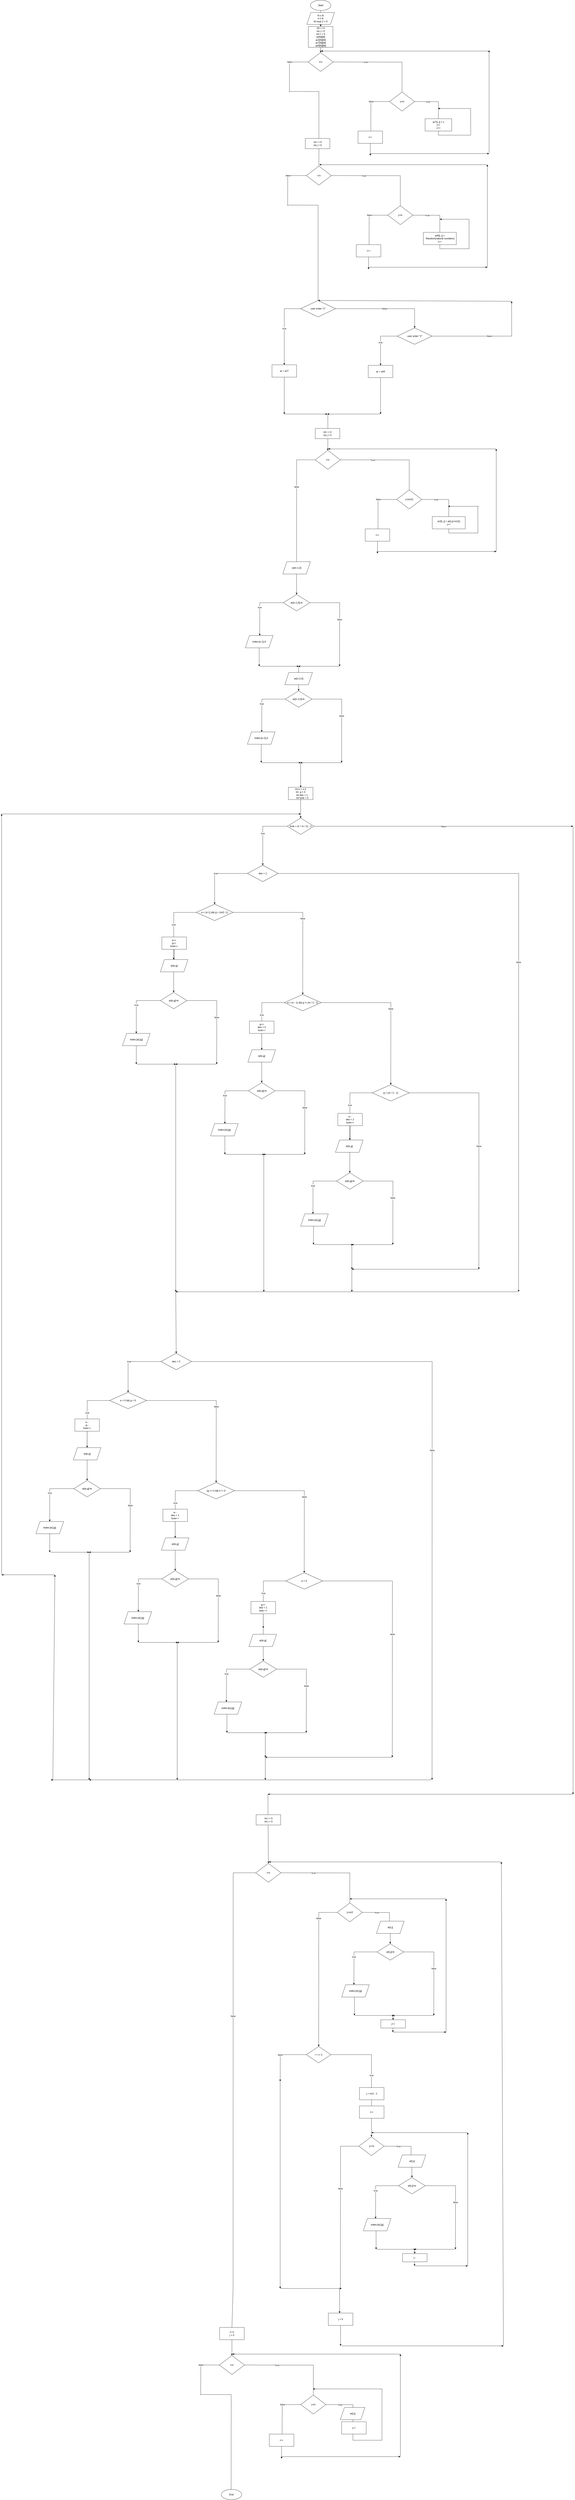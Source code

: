 <mxfile version="15.8.3" type="google"><diagram id="4Qtkv7WOG3I9_Nw5QWn9" name="Page-1"><mxGraphModel dx="3325" dy="2035" grid="1" gridSize="10" guides="1" tooltips="1" connect="1" arrows="1" fold="1" page="1" pageScale="1" pageWidth="850" pageHeight="1100" math="0" shadow="0"><root><mxCell id="0"/><mxCell id="1" parent="0"/><mxCell id="iPxj_M9i_JN1zV-Ckuhr-1" style="edgeStyle=orthogonalEdgeStyle;rounded=0;orthogonalLoop=1;jettySize=auto;html=1;exitX=0.5;exitY=1;exitDx=0;exitDy=0;entryX=0.5;entryY=0;entryDx=0;entryDy=0;endArrow=none;endFill=0;" parent="1" source="PTcCMUPsgzsxrDS4BpNi-1" target="PTcCMUPsgzsxrDS4BpNi-2" edge="1"><mxGeometry relative="1" as="geometry"/></mxCell><mxCell id="PTcCMUPsgzsxrDS4BpNi-1" value="Start" style="ellipse;whiteSpace=wrap;html=1;" parent="1" vertex="1"><mxGeometry x="377.5" y="-1078" width="100" height="50" as="geometry"/></mxCell><mxCell id="R1tcth9lb6tLEJ4up762-2" style="edgeStyle=orthogonalEdgeStyle;rounded=0;orthogonalLoop=1;jettySize=auto;html=1;" edge="1" parent="1" source="PTcCMUPsgzsxrDS4BpNi-2" target="R1tcth9lb6tLEJ4up762-1"><mxGeometry relative="1" as="geometry"/></mxCell><mxCell id="PTcCMUPsgzsxrDS4BpNi-2" value="N є N&lt;br&gt;k є N&lt;br&gt;M mod 2 = 0&lt;br&gt;" style="shape=parallelogram;perimeter=parallelogramPerimeter;whiteSpace=wrap;html=1;fixedSize=1;" parent="1" vertex="1"><mxGeometry x="360" y="-1018" width="135" height="58" as="geometry"/></mxCell><mxCell id="iPxj_M9i_JN1zV-Ckuhr-6" value="true" style="edgeStyle=orthogonalEdgeStyle;rounded=0;orthogonalLoop=1;jettySize=auto;html=1;exitX=1;exitY=0.5;exitDx=0;exitDy=0;endArrow=none;endFill=0;entryX=0.5;entryY=0;entryDx=0;entryDy=0;" parent="1" target="R1tcth9lb6tLEJ4up762-6" edge="1"><mxGeometry x="-0.339" relative="1" as="geometry"><mxPoint x="488.75" y="-776.75" as="sourcePoint"/><mxPoint x="824" y="-670" as="targetPoint"/><mxPoint as="offset"/></mxGeometry></mxCell><mxCell id="iPxj_M9i_JN1zV-Ckuhr-7" value="false" style="edgeStyle=orthogonalEdgeStyle;rounded=0;orthogonalLoop=1;jettySize=auto;html=1;exitX=0;exitY=0.5;exitDx=0;exitDy=0;endArrow=none;endFill=0;" parent="1" source="iPxj_M9i_JN1zV-Ckuhr-2" edge="1"><mxGeometry x="-0.243" relative="1" as="geometry"><mxPoint as="offset"/><mxPoint x="275" y="-630" as="targetPoint"/></mxGeometry></mxCell><mxCell id="iPxj_M9i_JN1zV-Ckuhr-2" value="i&amp;lt;n" style="rhombus;whiteSpace=wrap;html=1;" parent="1" vertex="1"><mxGeometry x="366.25" y="-823" width="122.5" height="92.5" as="geometry"/></mxCell><mxCell id="iPxj_M9i_JN1zV-Ckuhr-9" style="edgeStyle=orthogonalEdgeStyle;rounded=0;orthogonalLoop=1;jettySize=auto;html=1;exitX=0.5;exitY=1;exitDx=0;exitDy=0;endArrow=none;endFill=0;entryX=0.5;entryY=0;entryDx=0;entryDy=0;" parent="1" target="R1tcth9lb6tLEJ4up762-20" edge="1"><mxGeometry relative="1" as="geometry"><mxPoint x="275" y="-633" as="sourcePoint"/><mxPoint x="350" y="-300" as="targetPoint"/></mxGeometry></mxCell><mxCell id="R1tcth9lb6tLEJ4up762-3" style="edgeStyle=orthogonalEdgeStyle;rounded=0;orthogonalLoop=1;jettySize=auto;html=1;entryX=0.5;entryY=0;entryDx=0;entryDy=0;" edge="1" parent="1" source="R1tcth9lb6tLEJ4up762-1" target="iPxj_M9i_JN1zV-Ckuhr-2"><mxGeometry relative="1" as="geometry"/></mxCell><mxCell id="R1tcth9lb6tLEJ4up762-1" value="int i = 0&lt;br&gt;int j = 0&lt;br&gt;int c = 0&lt;br&gt;ar[N][M]&lt;br&gt;ar2[N][M]&lt;br&gt;arT[N][M]&lt;br&gt;arR[N][M]" style="rounded=0;whiteSpace=wrap;html=1;" vertex="1" parent="1"><mxGeometry x="367.5" y="-950" width="120" height="102" as="geometry"/></mxCell><mxCell id="R1tcth9lb6tLEJ4up762-4" value="true" style="edgeStyle=orthogonalEdgeStyle;rounded=0;orthogonalLoop=1;jettySize=auto;html=1;exitX=1;exitY=0.5;exitDx=0;exitDy=0;endArrow=none;endFill=0;entryX=0.5;entryY=0;entryDx=0;entryDy=0;" edge="1" parent="1" target="R1tcth9lb6tLEJ4up762-9"><mxGeometry x="-0.339" relative="1" as="geometry"><mxPoint x="886.25" y="-583.75" as="sourcePoint"/><mxPoint x="1017.5" y="-510" as="targetPoint"/><mxPoint as="offset"/></mxGeometry></mxCell><mxCell id="R1tcth9lb6tLEJ4up762-5" value="false" style="edgeStyle=orthogonalEdgeStyle;rounded=0;orthogonalLoop=1;jettySize=auto;html=1;exitX=0;exitY=0.5;exitDx=0;exitDy=0;endArrow=none;endFill=0;" edge="1" parent="1" source="R1tcth9lb6tLEJ4up762-6"><mxGeometry x="-0.243" relative="1" as="geometry"><mxPoint as="offset"/><mxPoint x="672.5" y="-437" as="targetPoint"/></mxGeometry></mxCell><mxCell id="R1tcth9lb6tLEJ4up762-6" value="j&amp;lt;m" style="rhombus;whiteSpace=wrap;html=1;" vertex="1" parent="1"><mxGeometry x="763.75" y="-630" width="122.5" height="92.5" as="geometry"/></mxCell><mxCell id="R1tcth9lb6tLEJ4up762-8" style="edgeStyle=orthogonalEdgeStyle;rounded=0;orthogonalLoop=1;jettySize=auto;html=1;exitX=0.5;exitY=1;exitDx=0;exitDy=0;endArrow=none;endFill=0;" edge="1" parent="1" source="R1tcth9lb6tLEJ4up762-9"><mxGeometry relative="1" as="geometry"><mxPoint x="1160" y="-550" as="targetPoint"/></mxGeometry></mxCell><mxCell id="R1tcth9lb6tLEJ4up762-9" value="arT[i, j] = c&lt;br&gt;j++&lt;br&gt;c++" style="rounded=0;whiteSpace=wrap;html=1;" vertex="1" parent="1"><mxGeometry x="937.5" y="-500" width="130" height="60" as="geometry"/></mxCell><mxCell id="R1tcth9lb6tLEJ4up762-12" value="" style="endArrow=classic;html=1;rounded=0;" edge="1" parent="1"><mxGeometry width="50" height="50" relative="1" as="geometry"><mxPoint x="1161" y="-550" as="sourcePoint"/><mxPoint x="1001" y="-550" as="targetPoint"/></mxGeometry></mxCell><mxCell id="R1tcth9lb6tLEJ4up762-14" style="edgeStyle=orthogonalEdgeStyle;rounded=0;orthogonalLoop=1;jettySize=auto;html=1;" edge="1" parent="1" source="R1tcth9lb6tLEJ4up762-13"><mxGeometry relative="1" as="geometry"><mxPoint x="670" y="-320" as="targetPoint"/></mxGeometry></mxCell><mxCell id="R1tcth9lb6tLEJ4up762-13" value="i++" style="rounded=0;whiteSpace=wrap;html=1;" vertex="1" parent="1"><mxGeometry x="610" y="-440" width="120" height="60" as="geometry"/></mxCell><mxCell id="R1tcth9lb6tLEJ4up762-15" value="" style="endArrow=classic;html=1;rounded=0;" edge="1" parent="1"><mxGeometry width="50" height="50" relative="1" as="geometry"><mxPoint x="670" y="-330" as="sourcePoint"/><mxPoint x="1250" y="-330" as="targetPoint"/></mxGeometry></mxCell><mxCell id="R1tcth9lb6tLEJ4up762-16" value="" style="endArrow=classic;html=1;rounded=0;" edge="1" parent="1"><mxGeometry width="50" height="50" relative="1" as="geometry"><mxPoint x="1250" y="-333.75" as="sourcePoint"/><mxPoint x="1250" y="-833.75" as="targetPoint"/></mxGeometry></mxCell><mxCell id="R1tcth9lb6tLEJ4up762-17" value="" style="endArrow=classic;html=1;rounded=0;" edge="1" parent="1"><mxGeometry width="50" height="50" relative="1" as="geometry"><mxPoint x="1250" y="-830" as="sourcePoint"/><mxPoint x="430" y="-830" as="targetPoint"/></mxGeometry></mxCell><mxCell id="R1tcth9lb6tLEJ4up762-18" value="true" style="edgeStyle=orthogonalEdgeStyle;rounded=0;orthogonalLoop=1;jettySize=auto;html=1;exitX=1;exitY=0.5;exitDx=0;exitDy=0;endArrow=none;endFill=0;entryX=0.5;entryY=0;entryDx=0;entryDy=0;" edge="1" parent="1" target="R1tcth9lb6tLEJ4up762-26"><mxGeometry x="-0.339" relative="1" as="geometry"><mxPoint x="480.25" y="-222.75" as="sourcePoint"/><mxPoint x="815.5" y="-116" as="targetPoint"/><mxPoint as="offset"/></mxGeometry></mxCell><mxCell id="R1tcth9lb6tLEJ4up762-19" value="false" style="edgeStyle=orthogonalEdgeStyle;rounded=0;orthogonalLoop=1;jettySize=auto;html=1;exitX=0;exitY=0.5;exitDx=0;exitDy=0;endArrow=none;endFill=0;" edge="1" parent="1" source="R1tcth9lb6tLEJ4up762-20"><mxGeometry x="-0.243" relative="1" as="geometry"><mxPoint as="offset"/><mxPoint x="266.5" y="-76" as="targetPoint"/></mxGeometry></mxCell><mxCell id="R1tcth9lb6tLEJ4up762-20" value="i&amp;lt;n" style="rhombus;whiteSpace=wrap;html=1;" vertex="1" parent="1"><mxGeometry x="357.75" y="-269" width="122.5" height="92.5" as="geometry"/></mxCell><mxCell id="R1tcth9lb6tLEJ4up762-21" style="edgeStyle=orthogonalEdgeStyle;rounded=0;orthogonalLoop=1;jettySize=auto;html=1;exitX=0.5;exitY=1;exitDx=0;exitDy=0;endArrow=none;endFill=0;entryX=0.5;entryY=0;entryDx=0;entryDy=0;" edge="1" parent="1" target="R1tcth9lb6tLEJ4up762-37"><mxGeometry relative="1" as="geometry"><mxPoint x="266.5" y="-79" as="sourcePoint"/><mxPoint x="417" y="390" as="targetPoint"/></mxGeometry></mxCell><mxCell id="R1tcth9lb6tLEJ4up762-24" value="true" style="edgeStyle=orthogonalEdgeStyle;rounded=0;orthogonalLoop=1;jettySize=auto;html=1;exitX=1;exitY=0.5;exitDx=0;exitDy=0;endArrow=none;endFill=0;entryX=0.5;entryY=0;entryDx=0;entryDy=0;" edge="1" parent="1" target="R1tcth9lb6tLEJ4up762-28"><mxGeometry x="-0.339" relative="1" as="geometry"><mxPoint x="877.75" y="-29.75" as="sourcePoint"/><mxPoint x="1009" y="44" as="targetPoint"/><mxPoint as="offset"/></mxGeometry></mxCell><mxCell id="R1tcth9lb6tLEJ4up762-25" value="false" style="edgeStyle=orthogonalEdgeStyle;rounded=0;orthogonalLoop=1;jettySize=auto;html=1;exitX=0;exitY=0.5;exitDx=0;exitDy=0;endArrow=none;endFill=0;" edge="1" parent="1" source="R1tcth9lb6tLEJ4up762-26"><mxGeometry x="-0.243" relative="1" as="geometry"><mxPoint as="offset"/><mxPoint x="664" y="117" as="targetPoint"/></mxGeometry></mxCell><mxCell id="R1tcth9lb6tLEJ4up762-26" value="j&amp;lt;m" style="rhombus;whiteSpace=wrap;html=1;" vertex="1" parent="1"><mxGeometry x="755.25" y="-76" width="122.5" height="92.5" as="geometry"/></mxCell><mxCell id="R1tcth9lb6tLEJ4up762-27" style="edgeStyle=orthogonalEdgeStyle;rounded=0;orthogonalLoop=1;jettySize=auto;html=1;exitX=0.5;exitY=1;exitDx=0;exitDy=0;endArrow=none;endFill=0;" edge="1" parent="1" source="R1tcth9lb6tLEJ4up762-28"><mxGeometry relative="1" as="geometry"><mxPoint x="1152" y="-10" as="targetPoint"/></mxGeometry></mxCell><mxCell id="R1tcth9lb6tLEJ4up762-28" value="arR[i, j] =&lt;br&gt;&amp;nbsp;Random(natural numbers)&lt;br&gt;j++" style="rounded=0;whiteSpace=wrap;html=1;" vertex="1" parent="1"><mxGeometry x="929" y="54" width="161" height="60" as="geometry"/></mxCell><mxCell id="R1tcth9lb6tLEJ4up762-30" value="" style="endArrow=classic;html=1;rounded=0;" edge="1" parent="1"><mxGeometry width="50" height="50" relative="1" as="geometry"><mxPoint x="1153" y="-10" as="sourcePoint"/><mxPoint x="1010" y="-10" as="targetPoint"/></mxGeometry></mxCell><mxCell id="R1tcth9lb6tLEJ4up762-31" style="edgeStyle=orthogonalEdgeStyle;rounded=0;orthogonalLoop=1;jettySize=auto;html=1;" edge="1" parent="1" source="R1tcth9lb6tLEJ4up762-32"><mxGeometry relative="1" as="geometry"><mxPoint x="661.5" y="234" as="targetPoint"/></mxGeometry></mxCell><mxCell id="R1tcth9lb6tLEJ4up762-32" value="i++" style="rounded=0;whiteSpace=wrap;html=1;" vertex="1" parent="1"><mxGeometry x="601.5" y="114" width="120" height="60" as="geometry"/></mxCell><mxCell id="R1tcth9lb6tLEJ4up762-33" value="" style="endArrow=classic;html=1;rounded=0;" edge="1" parent="1"><mxGeometry width="50" height="50" relative="1" as="geometry"><mxPoint x="661.5" y="224" as="sourcePoint"/><mxPoint x="1241.5" y="224" as="targetPoint"/></mxGeometry></mxCell><mxCell id="R1tcth9lb6tLEJ4up762-34" value="" style="endArrow=classic;html=1;rounded=0;" edge="1" parent="1"><mxGeometry width="50" height="50" relative="1" as="geometry"><mxPoint x="1241.5" y="224" as="sourcePoint"/><mxPoint x="1241.5" y="-276" as="targetPoint"/></mxGeometry></mxCell><mxCell id="R1tcth9lb6tLEJ4up762-35" value="" style="endArrow=classic;html=1;rounded=0;" edge="1" parent="1"><mxGeometry width="50" height="50" relative="1" as="geometry"><mxPoint x="1241.5" y="-276" as="sourcePoint"/><mxPoint x="421.5" y="-276" as="targetPoint"/></mxGeometry></mxCell><mxCell id="R1tcth9lb6tLEJ4up762-36" value="int i = 0&lt;br&gt;int j = 0&lt;br&gt;" style="rounded=0;whiteSpace=wrap;html=1;" vertex="1" parent="1"><mxGeometry x="352.5" y="-404" width="120" height="50" as="geometry"/></mxCell><mxCell id="R1tcth9lb6tLEJ4up762-39" value="true" style="edgeStyle=orthogonalEdgeStyle;rounded=0;orthogonalLoop=1;jettySize=auto;html=1;" edge="1" parent="1" source="R1tcth9lb6tLEJ4up762-37" target="R1tcth9lb6tLEJ4up762-46"><mxGeometry relative="1" as="geometry"><mxPoint x="250" y="580" as="targetPoint"/></mxGeometry></mxCell><mxCell id="R1tcth9lb6tLEJ4up762-40" value="false" style="edgeStyle=orthogonalEdgeStyle;rounded=0;orthogonalLoop=1;jettySize=auto;html=1;entryX=0.5;entryY=0;entryDx=0;entryDy=0;" edge="1" parent="1" source="R1tcth9lb6tLEJ4up762-37" target="R1tcth9lb6tLEJ4up762-44"><mxGeometry relative="1" as="geometry"><mxPoint x="890" y="520" as="targetPoint"/></mxGeometry></mxCell><mxCell id="R1tcth9lb6tLEJ4up762-37" value="user enter &quot;1&quot;" style="rhombus;whiteSpace=wrap;html=1;" vertex="1" parent="1"><mxGeometry x="330" y="386.25" width="170" height="80" as="geometry"/></mxCell><mxCell id="R1tcth9lb6tLEJ4up762-42" value="true" style="edgeStyle=orthogonalEdgeStyle;rounded=0;orthogonalLoop=1;jettySize=auto;html=1;entryX=0.5;entryY=0;entryDx=0;entryDy=0;" edge="1" parent="1" source="R1tcth9lb6tLEJ4up762-44" target="R1tcth9lb6tLEJ4up762-47"><mxGeometry relative="1" as="geometry"><mxPoint x="721.5" y="713.75" as="targetPoint"/></mxGeometry></mxCell><mxCell id="R1tcth9lb6tLEJ4up762-43" value="false" style="edgeStyle=orthogonalEdgeStyle;rounded=0;orthogonalLoop=1;jettySize=auto;html=1;" edge="1" parent="1" source="R1tcth9lb6tLEJ4up762-44"><mxGeometry relative="1" as="geometry"><mxPoint x="1360" y="390" as="targetPoint"/></mxGeometry></mxCell><mxCell id="R1tcth9lb6tLEJ4up762-44" value="user enter &quot;2&quot;" style="rhombus;whiteSpace=wrap;html=1;" vertex="1" parent="1"><mxGeometry x="801.5" y="520" width="170" height="80" as="geometry"/></mxCell><mxCell id="R1tcth9lb6tLEJ4up762-45" value="" style="endArrow=classic;html=1;rounded=0;entryX=0.5;entryY=0;entryDx=0;entryDy=0;" edge="1" parent="1" target="R1tcth9lb6tLEJ4up762-37"><mxGeometry width="50" height="50" relative="1" as="geometry"><mxPoint x="1360" y="390" as="sourcePoint"/><mxPoint x="420" y="380" as="targetPoint"/></mxGeometry></mxCell><mxCell id="R1tcth9lb6tLEJ4up762-48" style="edgeStyle=orthogonalEdgeStyle;rounded=0;orthogonalLoop=1;jettySize=auto;html=1;" edge="1" parent="1" source="R1tcth9lb6tLEJ4up762-46"><mxGeometry relative="1" as="geometry"><mxPoint x="250" y="940" as="targetPoint"/></mxGeometry></mxCell><mxCell id="R1tcth9lb6tLEJ4up762-46" value="ar = arT" style="rounded=0;whiteSpace=wrap;html=1;" vertex="1" parent="1"><mxGeometry x="190" y="700" width="120" height="60" as="geometry"/></mxCell><mxCell id="R1tcth9lb6tLEJ4up762-50" style="edgeStyle=orthogonalEdgeStyle;rounded=0;orthogonalLoop=1;jettySize=auto;html=1;" edge="1" parent="1" source="R1tcth9lb6tLEJ4up762-47"><mxGeometry relative="1" as="geometry"><mxPoint x="720" y="940" as="targetPoint"/></mxGeometry></mxCell><mxCell id="R1tcth9lb6tLEJ4up762-47" value="ar = arR" style="rounded=0;whiteSpace=wrap;html=1;" vertex="1" parent="1"><mxGeometry x="660" y="702.5" width="120" height="60" as="geometry"/></mxCell><mxCell id="R1tcth9lb6tLEJ4up762-49" value="" style="endArrow=classic;html=1;rounded=0;" edge="1" parent="1"><mxGeometry width="50" height="50" relative="1" as="geometry"><mxPoint x="250" y="940" as="sourcePoint"/><mxPoint x="460" y="940" as="targetPoint"/></mxGeometry></mxCell><mxCell id="R1tcth9lb6tLEJ4up762-51" value="" style="endArrow=classic;html=1;rounded=0;" edge="1" parent="1"><mxGeometry width="50" height="50" relative="1" as="geometry"><mxPoint x="720" y="940" as="sourcePoint"/><mxPoint x="460" y="940" as="targetPoint"/></mxGeometry></mxCell><mxCell id="R1tcth9lb6tLEJ4up762-52" value="true" style="edgeStyle=orthogonalEdgeStyle;rounded=0;orthogonalLoop=1;jettySize=auto;html=1;exitX=1;exitY=0.5;exitDx=0;exitDy=0;endArrow=none;endFill=0;entryX=0.5;entryY=0;entryDx=0;entryDy=0;" edge="1" parent="1" target="R1tcth9lb6tLEJ4up762-58"><mxGeometry x="-0.339" relative="1" as="geometry"><mxPoint x="523.75" y="1163.25" as="sourcePoint"/><mxPoint x="859" y="1270" as="targetPoint"/><mxPoint as="offset"/></mxGeometry></mxCell><mxCell id="R1tcth9lb6tLEJ4up762-53" value="false" style="edgeStyle=orthogonalEdgeStyle;rounded=0;orthogonalLoop=1;jettySize=auto;html=1;exitX=0;exitY=0.5;exitDx=0;exitDy=0;endArrow=none;endFill=0;" edge="1" parent="1" source="R1tcth9lb6tLEJ4up762-54"><mxGeometry x="-0.243" relative="1" as="geometry"><mxPoint as="offset"/><mxPoint x="310" y="1660" as="targetPoint"/></mxGeometry></mxCell><mxCell id="R1tcth9lb6tLEJ4up762-54" value="i&amp;lt;n" style="rhombus;whiteSpace=wrap;html=1;" vertex="1" parent="1"><mxGeometry x="401.25" y="1117" width="122.5" height="92.5" as="geometry"/></mxCell><mxCell id="R1tcth9lb6tLEJ4up762-55" style="edgeStyle=orthogonalEdgeStyle;rounded=0;orthogonalLoop=1;jettySize=auto;html=1;entryX=0.5;entryY=0;entryDx=0;entryDy=0;" edge="1" parent="1" target="R1tcth9lb6tLEJ4up762-54"><mxGeometry relative="1" as="geometry"><mxPoint x="462.5" y="942" as="sourcePoint"/><mxPoint x="570" y="1060" as="targetPoint"/></mxGeometry></mxCell><mxCell id="R1tcth9lb6tLEJ4up762-56" value="true" style="edgeStyle=orthogonalEdgeStyle;rounded=0;orthogonalLoop=1;jettySize=auto;html=1;exitX=1;exitY=0.5;exitDx=0;exitDy=0;endArrow=none;endFill=0;entryX=0.5;entryY=0;entryDx=0;entryDy=0;" edge="1" parent="1" target="R1tcth9lb6tLEJ4up762-60"><mxGeometry x="-0.339" relative="1" as="geometry"><mxPoint x="921.25" y="1356.25" as="sourcePoint"/><mxPoint x="1052.5" y="1430" as="targetPoint"/><mxPoint as="offset"/></mxGeometry></mxCell><mxCell id="R1tcth9lb6tLEJ4up762-57" value="false" style="edgeStyle=orthogonalEdgeStyle;rounded=0;orthogonalLoop=1;jettySize=auto;html=1;exitX=0;exitY=0.5;exitDx=0;exitDy=0;endArrow=none;endFill=0;" edge="1" parent="1" source="R1tcth9lb6tLEJ4up762-58"><mxGeometry x="-0.243" relative="1" as="geometry"><mxPoint as="offset"/><mxPoint x="707.5" y="1503" as="targetPoint"/></mxGeometry></mxCell><mxCell id="R1tcth9lb6tLEJ4up762-58" value="j&amp;lt;(m/2)" style="rhombus;whiteSpace=wrap;html=1;" vertex="1" parent="1"><mxGeometry x="798.75" y="1310" width="122.5" height="92.5" as="geometry"/></mxCell><mxCell id="R1tcth9lb6tLEJ4up762-59" style="edgeStyle=orthogonalEdgeStyle;rounded=0;orthogonalLoop=1;jettySize=auto;html=1;exitX=0.5;exitY=1;exitDx=0;exitDy=0;endArrow=none;endFill=0;" edge="1" parent="1" source="R1tcth9lb6tLEJ4up762-60"><mxGeometry relative="1" as="geometry"><mxPoint x="1195" y="1390" as="targetPoint"/></mxGeometry></mxCell><mxCell id="R1tcth9lb6tLEJ4up762-60" value="ar2[i, j] = ar[i,(j+m/2))&lt;br&gt;j++" style="rounded=0;whiteSpace=wrap;html=1;" vertex="1" parent="1"><mxGeometry x="972.5" y="1440" width="161" height="60" as="geometry"/></mxCell><mxCell id="R1tcth9lb6tLEJ4up762-63" style="edgeStyle=orthogonalEdgeStyle;rounded=0;orthogonalLoop=1;jettySize=auto;html=1;" edge="1" parent="1" source="R1tcth9lb6tLEJ4up762-64"><mxGeometry relative="1" as="geometry"><mxPoint x="705" y="1620" as="targetPoint"/></mxGeometry></mxCell><mxCell id="R1tcth9lb6tLEJ4up762-64" value="i++" style="rounded=0;whiteSpace=wrap;html=1;" vertex="1" parent="1"><mxGeometry x="645" y="1500" width="120" height="60" as="geometry"/></mxCell><mxCell id="R1tcth9lb6tLEJ4up762-65" value="" style="endArrow=classic;html=1;rounded=0;" edge="1" parent="1"><mxGeometry width="50" height="50" relative="1" as="geometry"><mxPoint x="705" y="1610" as="sourcePoint"/><mxPoint x="1285" y="1610" as="targetPoint"/></mxGeometry></mxCell><mxCell id="R1tcth9lb6tLEJ4up762-66" value="" style="endArrow=classic;html=1;rounded=0;" edge="1" parent="1"><mxGeometry width="50" height="50" relative="1" as="geometry"><mxPoint x="1285" y="1610" as="sourcePoint"/><mxPoint x="1285" y="1110.0" as="targetPoint"/></mxGeometry></mxCell><mxCell id="R1tcth9lb6tLEJ4up762-67" value="" style="endArrow=classic;html=1;rounded=0;" edge="1" parent="1"><mxGeometry width="50" height="50" relative="1" as="geometry"><mxPoint x="1285" y="1110.0" as="sourcePoint"/><mxPoint x="465" y="1110.0" as="targetPoint"/></mxGeometry></mxCell><mxCell id="R1tcth9lb6tLEJ4up762-68" value="int i = 0&lt;br&gt;int j = 0&lt;br&gt;" style="rounded=0;whiteSpace=wrap;html=1;" vertex="1" parent="1"><mxGeometry x="401.25" y="1010" width="120" height="50" as="geometry"/></mxCell><mxCell id="R1tcth9lb6tLEJ4up762-70" style="edgeStyle=orthogonalEdgeStyle;rounded=0;orthogonalLoop=1;jettySize=auto;html=1;" edge="1" parent="1" source="R1tcth9lb6tLEJ4up762-69" target="R1tcth9lb6tLEJ4up762-71"><mxGeometry relative="1" as="geometry"><mxPoint x="310" y="1840.0" as="targetPoint"/></mxGeometry></mxCell><mxCell id="R1tcth9lb6tLEJ4up762-69" value="ar[n-1,0]" style="shape=parallelogram;perimeter=parallelogramPerimeter;whiteSpace=wrap;html=1;fixedSize=1;" vertex="1" parent="1"><mxGeometry x="242.5" y="1660" width="135" height="60" as="geometry"/></mxCell><mxCell id="R1tcth9lb6tLEJ4up762-72" value="true" style="edgeStyle=orthogonalEdgeStyle;rounded=0;orthogonalLoop=1;jettySize=auto;html=1;" edge="1" parent="1" source="R1tcth9lb6tLEJ4up762-71"><mxGeometry relative="1" as="geometry"><mxPoint x="130" y="2020.0" as="targetPoint"/></mxGeometry></mxCell><mxCell id="R1tcth9lb6tLEJ4up762-74" value="false" style="edgeStyle=orthogonalEdgeStyle;rounded=0;orthogonalLoop=1;jettySize=auto;html=1;" edge="1" parent="1" source="R1tcth9lb6tLEJ4up762-71"><mxGeometry relative="1" as="geometry"><mxPoint x="520" y="2170" as="targetPoint"/></mxGeometry></mxCell><mxCell id="R1tcth9lb6tLEJ4up762-71" value="&lt;span&gt;ar[n-1,0]&amp;gt;k&lt;/span&gt;" style="rhombus;whiteSpace=wrap;html=1;" vertex="1" parent="1"><mxGeometry x="245" y="1820" width="130" height="80" as="geometry"/></mxCell><mxCell id="R1tcth9lb6tLEJ4up762-75" style="edgeStyle=orthogonalEdgeStyle;rounded=0;orthogonalLoop=1;jettySize=auto;html=1;" edge="1" parent="1" source="R1tcth9lb6tLEJ4up762-73"><mxGeometry relative="1" as="geometry"><mxPoint x="127.5" y="2170.0" as="targetPoint"/></mxGeometry></mxCell><mxCell id="R1tcth9lb6tLEJ4up762-73" value="index:[n-1],0" style="shape=parallelogram;perimeter=parallelogramPerimeter;whiteSpace=wrap;html=1;fixedSize=1;" vertex="1" parent="1"><mxGeometry x="60" y="2020" width="135" height="60" as="geometry"/></mxCell><mxCell id="R1tcth9lb6tLEJ4up762-76" value="" style="endArrow=classic;html=1;rounded=0;" edge="1" parent="1"><mxGeometry width="50" height="50" relative="1" as="geometry"><mxPoint x="519" y="2170" as="sourcePoint"/><mxPoint x="319" y="2170" as="targetPoint"/></mxGeometry></mxCell><mxCell id="R1tcth9lb6tLEJ4up762-77" value="" style="endArrow=classic;html=1;rounded=0;" edge="1" parent="1"><mxGeometry width="50" height="50" relative="1" as="geometry"><mxPoint x="130" y="2170" as="sourcePoint"/><mxPoint x="320" y="2170" as="targetPoint"/></mxGeometry></mxCell><mxCell id="R1tcth9lb6tLEJ4up762-79" value="" style="endArrow=classic;html=1;rounded=0;" edge="1" parent="1"><mxGeometry width="50" height="50" relative="1" as="geometry"><mxPoint x="320" y="2170" as="sourcePoint"/><mxPoint x="320" y="2290" as="targetPoint"/></mxGeometry></mxCell><mxCell id="R1tcth9lb6tLEJ4up762-80" value="true" style="edgeStyle=orthogonalEdgeStyle;rounded=0;orthogonalLoop=1;jettySize=auto;html=1;" edge="1" parent="1" source="R1tcth9lb6tLEJ4up762-82"><mxGeometry relative="1" as="geometry"><mxPoint x="140" y="2490.0" as="targetPoint"/></mxGeometry></mxCell><mxCell id="R1tcth9lb6tLEJ4up762-81" value="false" style="edgeStyle=orthogonalEdgeStyle;rounded=0;orthogonalLoop=1;jettySize=auto;html=1;" edge="1" parent="1" source="R1tcth9lb6tLEJ4up762-82"><mxGeometry relative="1" as="geometry"><mxPoint x="530" y="2640.0" as="targetPoint"/></mxGeometry></mxCell><mxCell id="R1tcth9lb6tLEJ4up762-82" value="&lt;span&gt;ar[n-2,0]&amp;gt;k&lt;/span&gt;" style="rhombus;whiteSpace=wrap;html=1;" vertex="1" parent="1"><mxGeometry x="255" y="2290" width="130" height="80" as="geometry"/></mxCell><mxCell id="R1tcth9lb6tLEJ4up762-83" style="edgeStyle=orthogonalEdgeStyle;rounded=0;orthogonalLoop=1;jettySize=auto;html=1;" edge="1" parent="1" source="R1tcth9lb6tLEJ4up762-84"><mxGeometry relative="1" as="geometry"><mxPoint x="137.5" y="2640.0" as="targetPoint"/></mxGeometry></mxCell><mxCell id="R1tcth9lb6tLEJ4up762-84" value="index:[n-2],0" style="shape=parallelogram;perimeter=parallelogramPerimeter;whiteSpace=wrap;html=1;fixedSize=1;" vertex="1" parent="1"><mxGeometry x="70" y="2490" width="135" height="60" as="geometry"/></mxCell><mxCell id="R1tcth9lb6tLEJ4up762-85" value="" style="endArrow=classic;html=1;rounded=0;" edge="1" parent="1"><mxGeometry width="50" height="50" relative="1" as="geometry"><mxPoint x="529" y="2640.0" as="sourcePoint"/><mxPoint x="329" y="2640.0" as="targetPoint"/></mxGeometry></mxCell><mxCell id="R1tcth9lb6tLEJ4up762-86" value="" style="endArrow=classic;html=1;rounded=0;" edge="1" parent="1"><mxGeometry width="50" height="50" relative="1" as="geometry"><mxPoint x="140" y="2640.0" as="sourcePoint"/><mxPoint x="330" y="2640.0" as="targetPoint"/></mxGeometry></mxCell><mxCell id="R1tcth9lb6tLEJ4up762-87" value="" style="endArrow=classic;html=1;rounded=0;" edge="1" parent="1"><mxGeometry width="50" height="50" relative="1" as="geometry"><mxPoint x="330" y="2640.0" as="sourcePoint"/><mxPoint x="330" y="2760.0" as="targetPoint"/></mxGeometry></mxCell><mxCell id="R1tcth9lb6tLEJ4up762-88" value="ar[n-2,0]" style="shape=parallelogram;perimeter=parallelogramPerimeter;whiteSpace=wrap;html=1;fixedSize=1;" vertex="1" parent="1"><mxGeometry x="252.5" y="2200" width="135" height="60" as="geometry"/></mxCell><mxCell id="R1tcth9lb6tLEJ4up762-90" style="edgeStyle=orthogonalEdgeStyle;rounded=0;orthogonalLoop=1;jettySize=auto;html=1;" edge="1" parent="1" source="R1tcth9lb6tLEJ4up762-89" target="R1tcth9lb6tLEJ4up762-91"><mxGeometry relative="1" as="geometry"><mxPoint x="330" y="2910" as="targetPoint"/></mxGeometry></mxCell><mxCell id="R1tcth9lb6tLEJ4up762-89" value="&lt;div&gt;&amp;nbsp;int e = n-2&amp;nbsp;&lt;/div&gt;&lt;div&gt;&lt;span&gt;int&amp;nbsp; g = 0&lt;/span&gt;&lt;/div&gt;&lt;div&gt;&amp;nbsp; &amp;nbsp; int des = 1&lt;/div&gt;&lt;div&gt;&amp;nbsp; &amp;nbsp; &amp;nbsp;int funk = 0&lt;/div&gt;" style="rounded=0;whiteSpace=wrap;html=1;" vertex="1" parent="1"><mxGeometry x="270" y="2760" width="120" height="60" as="geometry"/></mxCell><mxCell id="R1tcth9lb6tLEJ4up762-92" value="true" style="edgeStyle=orthogonalEdgeStyle;rounded=0;orthogonalLoop=1;jettySize=auto;html=1;entryX=0.5;entryY=0;entryDx=0;entryDy=0;" edge="1" parent="1" source="R1tcth9lb6tLEJ4up762-91" target="R1tcth9lb6tLEJ4up762-94"><mxGeometry relative="1" as="geometry"><mxPoint x="150" y="3140" as="targetPoint"/></mxGeometry></mxCell><mxCell id="R1tcth9lb6tLEJ4up762-93" value="false" style="edgeStyle=orthogonalEdgeStyle;rounded=0;orthogonalLoop=1;jettySize=auto;html=1;" edge="1" parent="1" source="R1tcth9lb6tLEJ4up762-91"><mxGeometry relative="1" as="geometry"><mxPoint x="1660" y="2950" as="targetPoint"/></mxGeometry></mxCell><mxCell id="R1tcth9lb6tLEJ4up762-91" value="funk &lt; (n * m / 2) - 2" style="rhombus;whiteSpace=wrap;html=1;" vertex="1" parent="1"><mxGeometry x="265" y="2910" width="130" height="80" as="geometry"/></mxCell><mxCell id="R1tcth9lb6tLEJ4up762-95" value="true" style="edgeStyle=orthogonalEdgeStyle;rounded=0;orthogonalLoop=1;jettySize=auto;html=1;entryX=0.5;entryY=0;entryDx=0;entryDy=0;" edge="1" parent="1" source="R1tcth9lb6tLEJ4up762-94" target="R1tcth9lb6tLEJ4up762-96"><mxGeometry relative="1" as="geometry"><mxPoint x="-94.059" y="3300" as="targetPoint"/></mxGeometry></mxCell><mxCell id="R1tcth9lb6tLEJ4up762-140" value="false" style="edgeStyle=orthogonalEdgeStyle;rounded=0;orthogonalLoop=1;jettySize=auto;html=1;" edge="1" parent="1" source="R1tcth9lb6tLEJ4up762-94"><mxGeometry relative="1" as="geometry"><mxPoint x="1394.118" y="5220" as="targetPoint"/></mxGeometry></mxCell><mxCell id="R1tcth9lb6tLEJ4up762-94" value="des = 1" style="rhombus;whiteSpace=wrap;html=1;" vertex="1" parent="1"><mxGeometry x="70" y="3140" width="150" height="80" as="geometry"/></mxCell><mxCell id="R1tcth9lb6tLEJ4up762-97" value="true" style="edgeStyle=orthogonalEdgeStyle;rounded=0;orthogonalLoop=1;jettySize=auto;html=1;" edge="1" parent="1" source="R1tcth9lb6tLEJ4up762-96"><mxGeometry relative="1" as="geometry"><mxPoint x="-290" y="3600" as="targetPoint"/></mxGeometry></mxCell><mxCell id="R1tcth9lb6tLEJ4up762-110" value="false" style="edgeStyle=orthogonalEdgeStyle;rounded=0;orthogonalLoop=1;jettySize=auto;html=1;" edge="1" parent="1" source="R1tcth9lb6tLEJ4up762-96"><mxGeometry relative="1" as="geometry"><mxPoint x="340" y="3770" as="targetPoint"/></mxGeometry></mxCell><mxCell id="R1tcth9lb6tLEJ4up762-96" value="e &amp;lt; (n-1) &amp;amp;&amp;amp; g &amp;lt; (m/2 -1)" style="rhombus;whiteSpace=wrap;html=1;" vertex="1" parent="1"><mxGeometry x="-180" y="3330" width="180" height="80" as="geometry"/></mxCell><mxCell id="R1tcth9lb6tLEJ4up762-99" value="" style="endArrow=classic;html=1;rounded=0;" edge="1" parent="1"><mxGeometry width="50" height="50" relative="1" as="geometry"><mxPoint x="1200" y="1390" as="sourcePoint"/><mxPoint x="1050" y="1390" as="targetPoint"/></mxGeometry></mxCell><mxCell id="R1tcth9lb6tLEJ4up762-109" style="edgeStyle=orthogonalEdgeStyle;rounded=0;orthogonalLoop=1;jettySize=auto;html=1;entryX=0.5;entryY=0;entryDx=0;entryDy=0;" edge="1" parent="1" source="R1tcth9lb6tLEJ4up762-100" target="R1tcth9lb6tLEJ4up762-103"><mxGeometry relative="1" as="geometry"/></mxCell><mxCell id="R1tcth9lb6tLEJ4up762-100" value="e++&lt;br&gt;g++&lt;br&gt;funk++" style="rounded=0;whiteSpace=wrap;html=1;" vertex="1" parent="1"><mxGeometry x="-347.65" y="3490" width="120" height="60" as="geometry"/></mxCell><mxCell id="R1tcth9lb6tLEJ4up762-102" value="false" style="edgeStyle=orthogonalEdgeStyle;rounded=0;orthogonalLoop=1;jettySize=auto;html=1;" edge="1" parent="1" source="R1tcth9lb6tLEJ4up762-103"><mxGeometry relative="1" as="geometry"><mxPoint x="-80" y="4110" as="targetPoint"/></mxGeometry></mxCell><mxCell id="R1tcth9lb6tLEJ4up762-146" value="true" style="edgeStyle=orthogonalEdgeStyle;rounded=0;orthogonalLoop=1;jettySize=auto;html=1;entryX=0.5;entryY=0;entryDx=0;entryDy=0;" edge="1" parent="1" source="R1tcth9lb6tLEJ4up762-103" target="R1tcth9lb6tLEJ4up762-105"><mxGeometry relative="1" as="geometry"/></mxCell><mxCell id="R1tcth9lb6tLEJ4up762-103" value="&lt;span&gt;ar[e,g]&amp;gt;k&lt;/span&gt;" style="rhombus;whiteSpace=wrap;html=1;" vertex="1" parent="1"><mxGeometry x="-355" y="3760" width="130" height="80" as="geometry"/></mxCell><mxCell id="R1tcth9lb6tLEJ4up762-104" style="edgeStyle=orthogonalEdgeStyle;rounded=0;orthogonalLoop=1;jettySize=auto;html=1;" edge="1" parent="1" source="R1tcth9lb6tLEJ4up762-105"><mxGeometry relative="1" as="geometry"><mxPoint x="-472.5" y="4110" as="targetPoint"/></mxGeometry></mxCell><mxCell id="R1tcth9lb6tLEJ4up762-105" value="index:[e],[g]" style="shape=parallelogram;perimeter=parallelogramPerimeter;whiteSpace=wrap;html=1;fixedSize=1;" vertex="1" parent="1"><mxGeometry x="-540" y="3960" width="135" height="60" as="geometry"/></mxCell><mxCell id="R1tcth9lb6tLEJ4up762-106" value="" style="endArrow=classic;html=1;rounded=0;" edge="1" parent="1"><mxGeometry width="50" height="50" relative="1" as="geometry"><mxPoint x="-81" y="4110" as="sourcePoint"/><mxPoint x="-281" y="4110" as="targetPoint"/></mxGeometry></mxCell><mxCell id="R1tcth9lb6tLEJ4up762-107" value="" style="endArrow=classic;html=1;rounded=0;" edge="1" parent="1"><mxGeometry width="50" height="50" relative="1" as="geometry"><mxPoint x="-470" y="4110" as="sourcePoint"/><mxPoint x="-280" y="4110" as="targetPoint"/></mxGeometry></mxCell><mxCell id="R1tcth9lb6tLEJ4up762-108" value="" style="endArrow=classic;html=1;rounded=0;" edge="1" parent="1"><mxGeometry width="50" height="50" relative="1" as="geometry"><mxPoint x="-280" y="4110" as="sourcePoint"/><mxPoint x="-280" y="5220" as="targetPoint"/></mxGeometry></mxCell><mxCell id="R1tcth9lb6tLEJ4up762-111" value="true" style="edgeStyle=orthogonalEdgeStyle;rounded=0;orthogonalLoop=1;jettySize=auto;html=1;" edge="1" parent="1" source="R1tcth9lb6tLEJ4up762-113"><mxGeometry relative="1" as="geometry"><mxPoint x="139.97" y="4040" as="targetPoint"/></mxGeometry></mxCell><mxCell id="R1tcth9lb6tLEJ4up762-112" value="false" style="edgeStyle=orthogonalEdgeStyle;rounded=0;orthogonalLoop=1;jettySize=auto;html=1;" edge="1" parent="1" source="R1tcth9lb6tLEJ4up762-113"><mxGeometry relative="1" as="geometry"><mxPoint x="769.97" y="4210" as="targetPoint"/></mxGeometry></mxCell><mxCell id="R1tcth9lb6tLEJ4up762-113" value="e = (n - 1) &amp;amp;&amp;amp; g != (m / 2 - 1)" style="rhombus;whiteSpace=wrap;html=1;" vertex="1" parent="1"><mxGeometry x="249.97" y="3770" width="180" height="80" as="geometry"/></mxCell><mxCell id="R1tcth9lb6tLEJ4up762-114" style="edgeStyle=orthogonalEdgeStyle;rounded=0;orthogonalLoop=1;jettySize=auto;html=1;entryX=0.5;entryY=0;entryDx=0;entryDy=0;" edge="1" parent="1" source="R1tcth9lb6tLEJ4up762-115" target="R1tcth9lb6tLEJ4up762-118"><mxGeometry relative="1" as="geometry"/></mxCell><mxCell id="R1tcth9lb6tLEJ4up762-115" value="g++&lt;br&gt;des = 2&lt;br&gt;funk++" style="rounded=0;whiteSpace=wrap;html=1;" vertex="1" parent="1"><mxGeometry x="79.97" y="3900" width="120" height="60" as="geometry"/></mxCell><mxCell id="R1tcth9lb6tLEJ4up762-116" value="true" style="edgeStyle=orthogonalEdgeStyle;rounded=0;orthogonalLoop=1;jettySize=auto;html=1;" edge="1" parent="1" source="R1tcth9lb6tLEJ4up762-118"><mxGeometry relative="1" as="geometry"><mxPoint x="-40.03" y="4400" as="targetPoint"/></mxGeometry></mxCell><mxCell id="R1tcth9lb6tLEJ4up762-117" value="false" style="edgeStyle=orthogonalEdgeStyle;rounded=0;orthogonalLoop=1;jettySize=auto;html=1;" edge="1" parent="1" source="R1tcth9lb6tLEJ4up762-118"><mxGeometry relative="1" as="geometry"><mxPoint x="349.97" y="4550" as="targetPoint"/></mxGeometry></mxCell><mxCell id="R1tcth9lb6tLEJ4up762-118" value="&lt;span&gt;ar[e,g]&amp;gt;k&lt;/span&gt;" style="rhombus;whiteSpace=wrap;html=1;" vertex="1" parent="1"><mxGeometry x="74.97" y="4200" width="130" height="80" as="geometry"/></mxCell><mxCell id="R1tcth9lb6tLEJ4up762-119" style="edgeStyle=orthogonalEdgeStyle;rounded=0;orthogonalLoop=1;jettySize=auto;html=1;" edge="1" parent="1"><mxGeometry relative="1" as="geometry"><mxPoint x="392.59" y="4990" as="targetPoint"/><mxPoint x="392.59" y="4900" as="sourcePoint"/></mxGeometry></mxCell><mxCell id="R1tcth9lb6tLEJ4up762-120" value="index:[e],[g]" style="shape=parallelogram;perimeter=parallelogramPerimeter;whiteSpace=wrap;html=1;fixedSize=1;" vertex="1" parent="1"><mxGeometry x="-110.03" y="4400" width="135" height="60" as="geometry"/></mxCell><mxCell id="R1tcth9lb6tLEJ4up762-121" value="" style="endArrow=classic;html=1;rounded=0;" edge="1" parent="1"><mxGeometry width="50" height="50" relative="1" as="geometry"><mxPoint x="348.97" y="4550" as="sourcePoint"/><mxPoint x="148.97" y="4550" as="targetPoint"/></mxGeometry></mxCell><mxCell id="R1tcth9lb6tLEJ4up762-122" value="" style="endArrow=classic;html=1;rounded=0;" edge="1" parent="1"><mxGeometry width="50" height="50" relative="1" as="geometry"><mxPoint x="395.09" y="4990" as="sourcePoint"/><mxPoint x="585.09" y="4990" as="targetPoint"/></mxGeometry></mxCell><mxCell id="R1tcth9lb6tLEJ4up762-123" value="" style="endArrow=classic;html=1;rounded=0;" edge="1" parent="1"><mxGeometry width="50" height="50" relative="1" as="geometry"><mxPoint x="149.97" y="4550" as="sourcePoint"/><mxPoint x="150" y="5220" as="targetPoint"/></mxGeometry></mxCell><mxCell id="R1tcth9lb6tLEJ4up762-125" value="true" style="edgeStyle=orthogonalEdgeStyle;rounded=0;orthogonalLoop=1;jettySize=auto;html=1;" edge="1" source="R1tcth9lb6tLEJ4up762-127" parent="1"><mxGeometry relative="1" as="geometry"><mxPoint x="570.03" y="4480" as="targetPoint"/></mxGeometry></mxCell><mxCell id="R1tcth9lb6tLEJ4up762-126" value="false" style="edgeStyle=orthogonalEdgeStyle;rounded=0;orthogonalLoop=1;jettySize=auto;html=1;" edge="1" source="R1tcth9lb6tLEJ4up762-127" parent="1"><mxGeometry relative="1" as="geometry"><mxPoint x="1200" y="5110" as="targetPoint"/></mxGeometry></mxCell><mxCell id="R1tcth9lb6tLEJ4up762-127" value="g = (m / 2 - 1)" style="rhombus;whiteSpace=wrap;html=1;" vertex="1" parent="1"><mxGeometry x="680.03" y="4210" width="180" height="80" as="geometry"/></mxCell><mxCell id="R1tcth9lb6tLEJ4up762-128" style="edgeStyle=orthogonalEdgeStyle;rounded=0;orthogonalLoop=1;jettySize=auto;html=1;entryX=0.5;entryY=0;entryDx=0;entryDy=0;" edge="1" source="R1tcth9lb6tLEJ4up762-129" target="R1tcth9lb6tLEJ4up762-131" parent="1"><mxGeometry relative="1" as="geometry"/></mxCell><mxCell id="R1tcth9lb6tLEJ4up762-129" value="e--&lt;br&gt;des = 2&lt;br&gt;funk++" style="rounded=0;whiteSpace=wrap;html=1;" vertex="1" parent="1"><mxGeometry x="511.25" y="4350" width="120" height="60" as="geometry"/></mxCell><mxCell id="R1tcth9lb6tLEJ4up762-130" value="false" style="edgeStyle=orthogonalEdgeStyle;rounded=0;orthogonalLoop=1;jettySize=auto;html=1;" edge="1" source="R1tcth9lb6tLEJ4up762-131" parent="1"><mxGeometry relative="1" as="geometry"><mxPoint x="780.03" y="4990" as="targetPoint"/></mxGeometry></mxCell><mxCell id="R1tcth9lb6tLEJ4up762-131" value="&lt;span&gt;ar[e,g]&amp;gt;k&lt;/span&gt;" style="rhombus;whiteSpace=wrap;html=1;" vertex="1" parent="1"><mxGeometry x="505.03" y="4640" width="130" height="80" as="geometry"/></mxCell><mxCell id="R1tcth9lb6tLEJ4up762-132" value="" style="endArrow=classic;html=1;rounded=0;" edge="1" parent="1"><mxGeometry width="50" height="50" relative="1" as="geometry"><mxPoint x="779.03" y="4990" as="sourcePoint"/><mxPoint x="579.03" y="4990" as="targetPoint"/></mxGeometry></mxCell><mxCell id="R1tcth9lb6tLEJ4up762-133" value="" style="endArrow=classic;html=1;rounded=0;" edge="1" parent="1"><mxGeometry width="50" height="50" relative="1" as="geometry"><mxPoint x="580.03" y="4990" as="sourcePoint"/><mxPoint x="580.03" y="5110" as="targetPoint"/></mxGeometry></mxCell><mxCell id="R1tcth9lb6tLEJ4up762-134" value="true" style="edgeStyle=orthogonalEdgeStyle;rounded=0;orthogonalLoop=1;jettySize=auto;html=1;" edge="1" source="R1tcth9lb6tLEJ4up762-131" parent="1"><mxGeometry relative="1" as="geometry"><mxPoint x="390.03" y="4840" as="targetPoint"/></mxGeometry></mxCell><mxCell id="R1tcth9lb6tLEJ4up762-135" value="index:[e],[g]" style="shape=parallelogram;perimeter=parallelogramPerimeter;whiteSpace=wrap;html=1;fixedSize=1;" vertex="1" parent="1"><mxGeometry x="330" y="4840" width="135" height="60" as="geometry"/></mxCell><mxCell id="R1tcth9lb6tLEJ4up762-136" style="edgeStyle=orthogonalEdgeStyle;rounded=0;orthogonalLoop=1;jettySize=auto;html=1;" edge="1" parent="1"><mxGeometry relative="1" as="geometry"><mxPoint x="-40.0" y="4550" as="targetPoint"/><mxPoint x="-40.0" y="4460" as="sourcePoint"/></mxGeometry></mxCell><mxCell id="R1tcth9lb6tLEJ4up762-137" value="" style="endArrow=classic;html=1;rounded=0;" edge="1" parent="1"><mxGeometry width="50" height="50" relative="1" as="geometry"><mxPoint x="-37.5" y="4550" as="sourcePoint"/><mxPoint x="152.5" y="4550" as="targetPoint"/></mxGeometry></mxCell><mxCell id="R1tcth9lb6tLEJ4up762-138" value="" style="endArrow=classic;html=1;rounded=0;" edge="1" parent="1"><mxGeometry width="50" height="50" relative="1" as="geometry"><mxPoint x="1200" y="5110" as="sourcePoint"/><mxPoint x="580" y="5110" as="targetPoint"/></mxGeometry></mxCell><mxCell id="R1tcth9lb6tLEJ4up762-141" value="" style="endArrow=classic;html=1;rounded=0;" edge="1" parent="1"><mxGeometry width="50" height="50" relative="1" as="geometry"><mxPoint x="1390" y="5220" as="sourcePoint"/><mxPoint x="-280" y="5220" as="targetPoint"/></mxGeometry></mxCell><mxCell id="R1tcth9lb6tLEJ4up762-142" value="" style="endArrow=classic;html=1;rounded=0;" edge="1" parent="1"><mxGeometry width="50" height="50" relative="1" as="geometry"><mxPoint x="580" y="5110" as="sourcePoint"/><mxPoint x="580" y="5220" as="targetPoint"/></mxGeometry></mxCell><mxCell id="R1tcth9lb6tLEJ4up762-144" value="" style="endArrow=classic;html=1;rounded=0;entryX=0.5;entryY=0;entryDx=0;entryDy=0;" edge="1" parent="1" target="R1tcth9lb6tLEJ4up762-149"><mxGeometry width="50" height="50" relative="1" as="geometry"><mxPoint x="-280" y="5220" as="sourcePoint"/><mxPoint x="-280" y="5510" as="targetPoint"/></mxGeometry></mxCell><mxCell id="R1tcth9lb6tLEJ4up762-147" value="true" style="edgeStyle=orthogonalEdgeStyle;rounded=0;orthogonalLoop=1;jettySize=auto;html=1;entryX=0.5;entryY=0;entryDx=0;entryDy=0;" edge="1" parent="1" source="R1tcth9lb6tLEJ4up762-149" target="R1tcth9lb6tLEJ4up762-152"><mxGeometry relative="1" as="geometry"><mxPoint x="-516.679" y="5680" as="targetPoint"/></mxGeometry></mxCell><mxCell id="R1tcth9lb6tLEJ4up762-148" value="false" style="edgeStyle=orthogonalEdgeStyle;rounded=0;orthogonalLoop=1;jettySize=auto;html=1;" edge="1" parent="1" source="R1tcth9lb6tLEJ4up762-149"><mxGeometry relative="1" as="geometry"><mxPoint x="971.498" y="7600" as="targetPoint"/></mxGeometry></mxCell><mxCell id="R1tcth9lb6tLEJ4up762-149" value="des = 2" style="rhombus;whiteSpace=wrap;html=1;" vertex="1" parent="1"><mxGeometry x="-352.62" y="5520" width="150" height="80" as="geometry"/></mxCell><mxCell id="R1tcth9lb6tLEJ4up762-150" value="true" style="edgeStyle=orthogonalEdgeStyle;rounded=0;orthogonalLoop=1;jettySize=auto;html=1;" edge="1" parent="1" source="R1tcth9lb6tLEJ4up762-152"><mxGeometry relative="1" as="geometry"><mxPoint x="-712.62" y="5980" as="targetPoint"/></mxGeometry></mxCell><mxCell id="R1tcth9lb6tLEJ4up762-151" value="false" style="edgeStyle=orthogonalEdgeStyle;rounded=0;orthogonalLoop=1;jettySize=auto;html=1;" edge="1" parent="1" source="R1tcth9lb6tLEJ4up762-152"><mxGeometry relative="1" as="geometry"><mxPoint x="-82.62" y="6150" as="targetPoint"/></mxGeometry></mxCell><mxCell id="R1tcth9lb6tLEJ4up762-152" value="e &amp;gt; 0 &amp;amp;&amp;amp; g &amp;gt; 0" style="rhombus;whiteSpace=wrap;html=1;" vertex="1" parent="1"><mxGeometry x="-602.62" y="5710" width="180" height="80" as="geometry"/></mxCell><mxCell id="R1tcth9lb6tLEJ4up762-153" style="edgeStyle=orthogonalEdgeStyle;rounded=0;orthogonalLoop=1;jettySize=auto;html=1;entryX=0.5;entryY=0;entryDx=0;entryDy=0;" edge="1" parent="1" source="R1tcth9lb6tLEJ4up762-154" target="R1tcth9lb6tLEJ4up762-157"><mxGeometry relative="1" as="geometry"/></mxCell><mxCell id="R1tcth9lb6tLEJ4up762-154" value="e--&lt;br&gt;g--&lt;br&gt;funk++" style="rounded=0;whiteSpace=wrap;html=1;" vertex="1" parent="1"><mxGeometry x="-772.62" y="5840" width="120" height="60" as="geometry"/></mxCell><mxCell id="R1tcth9lb6tLEJ4up762-155" value="false" style="edgeStyle=orthogonalEdgeStyle;rounded=0;orthogonalLoop=1;jettySize=auto;html=1;" edge="1" parent="1" source="R1tcth9lb6tLEJ4up762-157"><mxGeometry relative="1" as="geometry"><mxPoint x="-502.62" y="6490" as="targetPoint"/></mxGeometry></mxCell><mxCell id="R1tcth9lb6tLEJ4up762-156" value="true" style="edgeStyle=orthogonalEdgeStyle;rounded=0;orthogonalLoop=1;jettySize=auto;html=1;entryX=0.5;entryY=0;entryDx=0;entryDy=0;" edge="1" parent="1" source="R1tcth9lb6tLEJ4up762-157" target="R1tcth9lb6tLEJ4up762-159"><mxGeometry relative="1" as="geometry"/></mxCell><mxCell id="R1tcth9lb6tLEJ4up762-157" value="&lt;span&gt;ar[e,g]&amp;gt;k&lt;/span&gt;" style="rhombus;whiteSpace=wrap;html=1;" vertex="1" parent="1"><mxGeometry x="-777.62" y="6140" width="130" height="80" as="geometry"/></mxCell><mxCell id="R1tcth9lb6tLEJ4up762-158" style="edgeStyle=orthogonalEdgeStyle;rounded=0;orthogonalLoop=1;jettySize=auto;html=1;" edge="1" parent="1" source="R1tcth9lb6tLEJ4up762-159"><mxGeometry relative="1" as="geometry"><mxPoint x="-895.12" y="6490" as="targetPoint"/></mxGeometry></mxCell><mxCell id="R1tcth9lb6tLEJ4up762-159" value="index:[e],[g]" style="shape=parallelogram;perimeter=parallelogramPerimeter;whiteSpace=wrap;html=1;fixedSize=1;" vertex="1" parent="1"><mxGeometry x="-962.62" y="6340" width="135" height="60" as="geometry"/></mxCell><mxCell id="R1tcth9lb6tLEJ4up762-160" value="" style="endArrow=classic;html=1;rounded=0;" edge="1" parent="1"><mxGeometry width="50" height="50" relative="1" as="geometry"><mxPoint x="-503.62" y="6490" as="sourcePoint"/><mxPoint x="-703.62" y="6490" as="targetPoint"/></mxGeometry></mxCell><mxCell id="R1tcth9lb6tLEJ4up762-161" value="" style="endArrow=classic;html=1;rounded=0;" edge="1" parent="1"><mxGeometry width="50" height="50" relative="1" as="geometry"><mxPoint x="-892.62" y="6490" as="sourcePoint"/><mxPoint x="-702.62" y="6490" as="targetPoint"/></mxGeometry></mxCell><mxCell id="R1tcth9lb6tLEJ4up762-162" value="" style="endArrow=classic;html=1;rounded=0;" edge="1" parent="1"><mxGeometry width="50" height="50" relative="1" as="geometry"><mxPoint x="-702.62" y="6490" as="sourcePoint"/><mxPoint x="-702.62" y="7600" as="targetPoint"/></mxGeometry></mxCell><mxCell id="R1tcth9lb6tLEJ4up762-163" value="true" style="edgeStyle=orthogonalEdgeStyle;rounded=0;orthogonalLoop=1;jettySize=auto;html=1;" edge="1" parent="1" source="R1tcth9lb6tLEJ4up762-165"><mxGeometry relative="1" as="geometry"><mxPoint x="-282.65" y="6420" as="targetPoint"/></mxGeometry></mxCell><mxCell id="R1tcth9lb6tLEJ4up762-164" value="false" style="edgeStyle=orthogonalEdgeStyle;rounded=0;orthogonalLoop=1;jettySize=auto;html=1;" edge="1" parent="1" source="R1tcth9lb6tLEJ4up762-165"><mxGeometry relative="1" as="geometry"><mxPoint x="347.35" y="6590" as="targetPoint"/></mxGeometry></mxCell><mxCell id="R1tcth9lb6tLEJ4up762-165" value="(g == 0 &amp;amp;&amp;amp; e != 0" style="rhombus;whiteSpace=wrap;html=1;" vertex="1" parent="1"><mxGeometry x="-172.65" y="6150" width="180" height="80" as="geometry"/></mxCell><mxCell id="R1tcth9lb6tLEJ4up762-166" style="edgeStyle=orthogonalEdgeStyle;rounded=0;orthogonalLoop=1;jettySize=auto;html=1;entryX=0.5;entryY=0;entryDx=0;entryDy=0;" edge="1" parent="1" source="R1tcth9lb6tLEJ4up762-167" target="R1tcth9lb6tLEJ4up762-170"><mxGeometry relative="1" as="geometry"/></mxCell><mxCell id="R1tcth9lb6tLEJ4up762-167" value="e--&lt;br&gt;des = 1&lt;br&gt;funk++" style="rounded=0;whiteSpace=wrap;html=1;" vertex="1" parent="1"><mxGeometry x="-342.65" y="6280" width="120" height="60" as="geometry"/></mxCell><mxCell id="R1tcth9lb6tLEJ4up762-168" value="true" style="edgeStyle=orthogonalEdgeStyle;rounded=0;orthogonalLoop=1;jettySize=auto;html=1;" edge="1" parent="1" source="R1tcth9lb6tLEJ4up762-170"><mxGeometry relative="1" as="geometry"><mxPoint x="-462.65" y="6780" as="targetPoint"/></mxGeometry></mxCell><mxCell id="R1tcth9lb6tLEJ4up762-169" value="false" style="edgeStyle=orthogonalEdgeStyle;rounded=0;orthogonalLoop=1;jettySize=auto;html=1;" edge="1" parent="1" source="R1tcth9lb6tLEJ4up762-170"><mxGeometry relative="1" as="geometry"><mxPoint x="-72.65" y="6930" as="targetPoint"/></mxGeometry></mxCell><mxCell id="R1tcth9lb6tLEJ4up762-170" value="&lt;span&gt;ar[e,g]&amp;gt;k&lt;/span&gt;" style="rhombus;whiteSpace=wrap;html=1;" vertex="1" parent="1"><mxGeometry x="-347.65" y="6580" width="130" height="80" as="geometry"/></mxCell><mxCell id="R1tcth9lb6tLEJ4up762-171" style="edgeStyle=orthogonalEdgeStyle;rounded=0;orthogonalLoop=1;jettySize=auto;html=1;" edge="1" parent="1"><mxGeometry relative="1" as="geometry"><mxPoint x="-30.03" y="7370" as="targetPoint"/><mxPoint x="-30.03" y="7280" as="sourcePoint"/></mxGeometry></mxCell><mxCell id="R1tcth9lb6tLEJ4up762-172" value="index:[e],[g]" style="shape=parallelogram;perimeter=parallelogramPerimeter;whiteSpace=wrap;html=1;fixedSize=1;" vertex="1" parent="1"><mxGeometry x="-532.65" y="6780" width="135" height="60" as="geometry"/></mxCell><mxCell id="R1tcth9lb6tLEJ4up762-173" value="" style="endArrow=classic;html=1;rounded=0;" edge="1" parent="1"><mxGeometry width="50" height="50" relative="1" as="geometry"><mxPoint x="-73.65" y="6930" as="sourcePoint"/><mxPoint x="-273.65" y="6930" as="targetPoint"/></mxGeometry></mxCell><mxCell id="R1tcth9lb6tLEJ4up762-174" value="" style="endArrow=classic;html=1;rounded=0;" edge="1" parent="1"><mxGeometry width="50" height="50" relative="1" as="geometry"><mxPoint x="-27.53" y="7370" as="sourcePoint"/><mxPoint x="162.47" y="7370" as="targetPoint"/></mxGeometry></mxCell><mxCell id="R1tcth9lb6tLEJ4up762-175" value="" style="endArrow=classic;html=1;rounded=0;" edge="1" parent="1"><mxGeometry width="50" height="50" relative="1" as="geometry"><mxPoint x="-272.65" y="6930" as="sourcePoint"/><mxPoint x="-272.62" y="7600" as="targetPoint"/></mxGeometry></mxCell><mxCell id="R1tcth9lb6tLEJ4up762-176" value="true" style="edgeStyle=orthogonalEdgeStyle;rounded=0;orthogonalLoop=1;jettySize=auto;html=1;" edge="1" parent="1" source="R1tcth9lb6tLEJ4up762-178"><mxGeometry relative="1" as="geometry"><mxPoint x="147.41" y="6860" as="targetPoint"/></mxGeometry></mxCell><mxCell id="R1tcth9lb6tLEJ4up762-177" value="false" style="edgeStyle=orthogonalEdgeStyle;rounded=0;orthogonalLoop=1;jettySize=auto;html=1;" edge="1" parent="1" source="R1tcth9lb6tLEJ4up762-178"><mxGeometry relative="1" as="geometry"><mxPoint x="777.38" y="7490" as="targetPoint"/></mxGeometry></mxCell><mxCell id="R1tcth9lb6tLEJ4up762-178" value="e = 0" style="rhombus;whiteSpace=wrap;html=1;" vertex="1" parent="1"><mxGeometry x="257.41" y="6590" width="180" height="80" as="geometry"/></mxCell><mxCell id="R1tcth9lb6tLEJ4up762-179" style="edgeStyle=orthogonalEdgeStyle;rounded=0;orthogonalLoop=1;jettySize=auto;html=1;entryX=0.5;entryY=0;entryDx=0;entryDy=0;" edge="1" parent="1" source="R1tcth9lb6tLEJ4up762-180" target="R1tcth9lb6tLEJ4up762-182"><mxGeometry relative="1" as="geometry"/></mxCell><mxCell id="R1tcth9lb6tLEJ4up762-180" value="g++&lt;br&gt;des = 1&lt;br&gt;funk ++" style="rounded=0;whiteSpace=wrap;html=1;" vertex="1" parent="1"><mxGeometry x="87.41" y="6730" width="120" height="60" as="geometry"/></mxCell><mxCell id="R1tcth9lb6tLEJ4up762-181" value="false" style="edgeStyle=orthogonalEdgeStyle;rounded=0;orthogonalLoop=1;jettySize=auto;html=1;" edge="1" parent="1" source="R1tcth9lb6tLEJ4up762-182"><mxGeometry relative="1" as="geometry"><mxPoint x="357.41" y="7370" as="targetPoint"/></mxGeometry></mxCell><mxCell id="R1tcth9lb6tLEJ4up762-182" value="&lt;span&gt;ar[e,g]&amp;gt;k&lt;/span&gt;" style="rhombus;whiteSpace=wrap;html=1;" vertex="1" parent="1"><mxGeometry x="82.41" y="7020" width="130" height="80" as="geometry"/></mxCell><mxCell id="R1tcth9lb6tLEJ4up762-183" value="" style="endArrow=classic;html=1;rounded=0;" edge="1" parent="1"><mxGeometry width="50" height="50" relative="1" as="geometry"><mxPoint x="356.41" y="7370" as="sourcePoint"/><mxPoint x="156.41" y="7370" as="targetPoint"/></mxGeometry></mxCell><mxCell id="R1tcth9lb6tLEJ4up762-184" value="" style="endArrow=classic;html=1;rounded=0;" edge="1" parent="1"><mxGeometry width="50" height="50" relative="1" as="geometry"><mxPoint x="157.41" y="7370" as="sourcePoint"/><mxPoint x="157.41" y="7490" as="targetPoint"/></mxGeometry></mxCell><mxCell id="R1tcth9lb6tLEJ4up762-185" value="true" style="edgeStyle=orthogonalEdgeStyle;rounded=0;orthogonalLoop=1;jettySize=auto;html=1;" edge="1" parent="1" source="R1tcth9lb6tLEJ4up762-182"><mxGeometry relative="1" as="geometry"><mxPoint x="-32.59" y="7220" as="targetPoint"/></mxGeometry></mxCell><mxCell id="R1tcth9lb6tLEJ4up762-186" value="index:[e],[g]" style="shape=parallelogram;perimeter=parallelogramPerimeter;whiteSpace=wrap;html=1;fixedSize=1;" vertex="1" parent="1"><mxGeometry x="-92.62" y="7220" width="135" height="60" as="geometry"/></mxCell><mxCell id="R1tcth9lb6tLEJ4up762-187" style="edgeStyle=orthogonalEdgeStyle;rounded=0;orthogonalLoop=1;jettySize=auto;html=1;" edge="1" parent="1"><mxGeometry relative="1" as="geometry"><mxPoint x="-462.62" y="6930" as="targetPoint"/><mxPoint x="-462.62" y="6840" as="sourcePoint"/></mxGeometry></mxCell><mxCell id="R1tcth9lb6tLEJ4up762-188" value="" style="endArrow=classic;html=1;rounded=0;" edge="1" parent="1"><mxGeometry width="50" height="50" relative="1" as="geometry"><mxPoint x="-460.12" y="6930" as="sourcePoint"/><mxPoint x="-270.12" y="6930" as="targetPoint"/></mxGeometry></mxCell><mxCell id="R1tcth9lb6tLEJ4up762-189" value="" style="endArrow=classic;html=1;rounded=0;" edge="1" parent="1"><mxGeometry width="50" height="50" relative="1" as="geometry"><mxPoint x="777.38" y="7490" as="sourcePoint"/><mxPoint x="157.38" y="7490" as="targetPoint"/></mxGeometry></mxCell><mxCell id="R1tcth9lb6tLEJ4up762-190" value="" style="endArrow=classic;html=1;rounded=0;" edge="1" parent="1"><mxGeometry width="50" height="50" relative="1" as="geometry"><mxPoint x="967.38" y="7600" as="sourcePoint"/><mxPoint x="-702.62" y="7600" as="targetPoint"/></mxGeometry></mxCell><mxCell id="R1tcth9lb6tLEJ4up762-191" value="" style="endArrow=classic;html=1;rounded=0;" edge="1" parent="1"><mxGeometry width="50" height="50" relative="1" as="geometry"><mxPoint x="157.38" y="7490" as="sourcePoint"/><mxPoint x="157.38" y="7600" as="targetPoint"/></mxGeometry></mxCell><mxCell id="R1tcth9lb6tLEJ4up762-192" value="" style="endArrow=classic;html=1;rounded=0;" edge="1" parent="1"><mxGeometry width="50" height="50" relative="1" as="geometry"><mxPoint x="-700" y="7600" as="sourcePoint"/><mxPoint x="-890" y="7600" as="targetPoint"/></mxGeometry></mxCell><mxCell id="R1tcth9lb6tLEJ4up762-193" value="" style="endArrow=classic;html=1;rounded=0;" edge="1" parent="1"><mxGeometry width="50" height="50" relative="1" as="geometry"><mxPoint x="-880" y="7600" as="sourcePoint"/><mxPoint x="-870" y="6600" as="targetPoint"/></mxGeometry></mxCell><mxCell id="R1tcth9lb6tLEJ4up762-194" value="" style="endArrow=classic;html=1;rounded=0;" edge="1" parent="1"><mxGeometry width="50" height="50" relative="1" as="geometry"><mxPoint x="-870" y="6600" as="sourcePoint"/><mxPoint x="-1130" y="6600" as="targetPoint"/></mxGeometry></mxCell><mxCell id="R1tcth9lb6tLEJ4up762-195" value="" style="endArrow=classic;html=1;rounded=0;" edge="1" parent="1"><mxGeometry width="50" height="50" relative="1" as="geometry"><mxPoint x="-1130" y="6600" as="sourcePoint"/><mxPoint x="-1130" y="2890" as="targetPoint"/></mxGeometry></mxCell><mxCell id="R1tcth9lb6tLEJ4up762-197" value="" style="endArrow=classic;html=1;rounded=0;" edge="1" parent="1"><mxGeometry width="50" height="50" relative="1" as="geometry"><mxPoint x="-1130" y="2890" as="sourcePoint"/><mxPoint x="330" y="2890" as="targetPoint"/></mxGeometry></mxCell><mxCell id="R1tcth9lb6tLEJ4up762-198" value="" style="endArrow=classic;html=1;rounded=0;" edge="1" parent="1"><mxGeometry width="50" height="50" relative="1" as="geometry"><mxPoint x="1660" y="2950" as="sourcePoint"/><mxPoint x="1660" y="7670" as="targetPoint"/></mxGeometry></mxCell><mxCell id="R1tcth9lb6tLEJ4up762-200" value="" style="endArrow=classic;html=1;rounded=0;" edge="1" parent="1"><mxGeometry width="50" height="50" relative="1" as="geometry"><mxPoint x="1660" y="7670" as="sourcePoint"/><mxPoint x="170" y="7670" as="targetPoint"/></mxGeometry></mxCell><mxCell id="R1tcth9lb6tLEJ4up762-201" value="" style="endArrow=classic;html=1;rounded=0;entryX=0.5;entryY=0;entryDx=0;entryDy=0;" edge="1" parent="1" target="R1tcth9lb6tLEJ4up762-204"><mxGeometry width="50" height="50" relative="1" as="geometry"><mxPoint x="170" y="7670" as="sourcePoint"/><mxPoint x="170" y="8010" as="targetPoint"/></mxGeometry></mxCell><mxCell id="R1tcth9lb6tLEJ4up762-202" value="true" style="edgeStyle=orthogonalEdgeStyle;rounded=0;orthogonalLoop=1;jettySize=auto;html=1;exitX=1;exitY=0.5;exitDx=0;exitDy=0;endArrow=none;endFill=0;entryX=0.5;entryY=0;entryDx=0;entryDy=0;" edge="1" parent="1" target="R1tcth9lb6tLEJ4up762-207"><mxGeometry x="-0.339" relative="1" as="geometry"><mxPoint x="233.75" y="8053.25" as="sourcePoint"/><mxPoint x="569" y="8160" as="targetPoint"/><mxPoint as="offset"/></mxGeometry></mxCell><mxCell id="R1tcth9lb6tLEJ4up762-203" value="false" style="edgeStyle=orthogonalEdgeStyle;rounded=0;orthogonalLoop=1;jettySize=auto;html=1;exitX=0;exitY=0.5;exitDx=0;exitDy=0;endArrow=none;endFill=0;" edge="1" parent="1" source="R1tcth9lb6tLEJ4up762-204"><mxGeometry x="-0.243" relative="1" as="geometry"><mxPoint as="offset"/><mxPoint y="10080" as="targetPoint"/></mxGeometry></mxCell><mxCell id="R1tcth9lb6tLEJ4up762-204" value="i&amp;lt;n" style="rhombus;whiteSpace=wrap;html=1;" vertex="1" parent="1"><mxGeometry x="111.25" y="8007" width="122.5" height="92.5" as="geometry"/></mxCell><mxCell id="R1tcth9lb6tLEJ4up762-205" value="true" style="edgeStyle=orthogonalEdgeStyle;rounded=0;orthogonalLoop=1;jettySize=auto;html=1;exitX=1;exitY=0.5;exitDx=0;exitDy=0;endArrow=none;endFill=0;entryX=0.5;entryY=0;entryDx=0;entryDy=0;" edge="1" parent="1"><mxGeometry x="-0.339" relative="1" as="geometry"><mxPoint x="631.25" y="8246.25" as="sourcePoint"/><mxPoint x="763" y="8330" as="targetPoint"/><mxPoint as="offset"/></mxGeometry></mxCell><mxCell id="R1tcth9lb6tLEJ4up762-206" value="false" style="edgeStyle=orthogonalEdgeStyle;rounded=0;orthogonalLoop=1;jettySize=auto;html=1;exitX=0;exitY=0.5;exitDx=0;exitDy=0;endArrow=none;endFill=0;" edge="1" parent="1" source="R1tcth9lb6tLEJ4up762-207"><mxGeometry x="-0.243" relative="1" as="geometry"><mxPoint as="offset"/><mxPoint x="418" y="8470" as="targetPoint"/></mxGeometry></mxCell><mxCell id="R1tcth9lb6tLEJ4up762-207" value="j&amp;lt;m/2" style="rhombus;whiteSpace=wrap;html=1;" vertex="1" parent="1"><mxGeometry x="508.75" y="8200" width="122.5" height="92.5" as="geometry"/></mxCell><mxCell id="R1tcth9lb6tLEJ4up762-210" value="" style="endArrow=classic;html=1;rounded=0;" edge="1" parent="1"><mxGeometry width="50" height="50" relative="1" as="geometry"><mxPoint x="1040" y="8180" as="sourcePoint"/><mxPoint x="570" y="8180" as="targetPoint"/></mxGeometry></mxCell><mxCell id="R1tcth9lb6tLEJ4up762-214" value="" style="endArrow=classic;html=1;rounded=0;" edge="1" parent="1"><mxGeometry width="50" height="50" relative="1" as="geometry"><mxPoint x="1320" y="10360" as="sourcePoint"/><mxPoint x="1310" y="8000" as="targetPoint"/></mxGeometry></mxCell><mxCell id="R1tcth9lb6tLEJ4up762-215" value="" style="endArrow=classic;html=1;rounded=0;" edge="1" parent="1"><mxGeometry width="50" height="50" relative="1" as="geometry"><mxPoint x="1310" y="8000" as="sourcePoint"/><mxPoint x="175" y="8000" as="targetPoint"/></mxGeometry></mxCell><mxCell id="R1tcth9lb6tLEJ4up762-216" value="int i = 0&lt;br&gt;int j = 0&lt;br&gt;" style="rounded=0;whiteSpace=wrap;html=1;" vertex="1" parent="1"><mxGeometry x="112.5" y="7770" width="120" height="50" as="geometry"/></mxCell><mxCell id="R1tcth9lb6tLEJ4up762-217" value="ar[e,g]" style="shape=parallelogram;perimeter=parallelogramPerimeter;whiteSpace=wrap;html=1;fixedSize=1;" vertex="1" parent="1"><mxGeometry x="-355.15" y="3600" width="135" height="60" as="geometry"/></mxCell><mxCell id="R1tcth9lb6tLEJ4up762-218" value="ar[e,g]" style="shape=parallelogram;perimeter=parallelogramPerimeter;whiteSpace=wrap;html=1;fixedSize=1;" vertex="1" parent="1"><mxGeometry x="72.41" y="4040" width="135" height="60" as="geometry"/></mxCell><mxCell id="R1tcth9lb6tLEJ4up762-219" value="ar[e,g]" style="shape=parallelogram;perimeter=parallelogramPerimeter;whiteSpace=wrap;html=1;fixedSize=1;" vertex="1" parent="1"><mxGeometry x="500" y="4480" width="135" height="60" as="geometry"/></mxCell><mxCell id="R1tcth9lb6tLEJ4up762-220" value="ar[e,g]" style="shape=parallelogram;perimeter=parallelogramPerimeter;whiteSpace=wrap;html=1;fixedSize=1;" vertex="1" parent="1"><mxGeometry x="-780.12" y="5980" width="135" height="60" as="geometry"/></mxCell><mxCell id="R1tcth9lb6tLEJ4up762-221" value="ar[e,g]" style="shape=parallelogram;perimeter=parallelogramPerimeter;whiteSpace=wrap;html=1;fixedSize=1;" vertex="1" parent="1"><mxGeometry x="-350.15" y="6420" width="135" height="60" as="geometry"/></mxCell><mxCell id="R1tcth9lb6tLEJ4up762-222" value="ar[e,g]" style="shape=parallelogram;perimeter=parallelogramPerimeter;whiteSpace=wrap;html=1;fixedSize=1;" vertex="1" parent="1"><mxGeometry x="77.5" y="6890" width="135" height="60" as="geometry"/></mxCell><mxCell id="R1tcth9lb6tLEJ4up762-223" style="edgeStyle=orthogonalEdgeStyle;rounded=0;orthogonalLoop=1;jettySize=auto;html=1;" edge="1" parent="1"><mxGeometry relative="1" as="geometry"><mxPoint x="592.59" y="8749" as="targetPoint"/><mxPoint x="592.59" y="8659" as="sourcePoint"/></mxGeometry></mxCell><mxCell id="R1tcth9lb6tLEJ4up762-224" value="" style="endArrow=classic;html=1;rounded=0;" edge="1" parent="1"><mxGeometry width="50" height="50" relative="1" as="geometry"><mxPoint x="595.09" y="8749" as="sourcePoint"/><mxPoint x="785.09" y="8749" as="targetPoint"/></mxGeometry></mxCell><mxCell id="R1tcth9lb6tLEJ4up762-225" value="false" style="edgeStyle=orthogonalEdgeStyle;rounded=0;orthogonalLoop=1;jettySize=auto;html=1;" edge="1" parent="1" source="R1tcth9lb6tLEJ4up762-226"><mxGeometry relative="1" as="geometry"><mxPoint x="980.03" y="8749" as="targetPoint"/></mxGeometry></mxCell><mxCell id="R1tcth9lb6tLEJ4up762-226" value="&lt;span&gt;ar[i,j]&amp;gt;k&lt;/span&gt;" style="rhombus;whiteSpace=wrap;html=1;" vertex="1" parent="1"><mxGeometry x="702.5" y="8399" width="130" height="80" as="geometry"/></mxCell><mxCell id="R1tcth9lb6tLEJ4up762-227" value="" style="endArrow=classic;html=1;rounded=0;" edge="1" parent="1"><mxGeometry width="50" height="50" relative="1" as="geometry"><mxPoint x="979.03" y="8749" as="sourcePoint"/><mxPoint x="779.03" y="8749" as="targetPoint"/></mxGeometry></mxCell><mxCell id="R1tcth9lb6tLEJ4up762-228" value="true" style="edgeStyle=orthogonalEdgeStyle;rounded=0;orthogonalLoop=1;jettySize=auto;html=1;" edge="1" parent="1" source="R1tcth9lb6tLEJ4up762-226"><mxGeometry relative="1" as="geometry"><mxPoint x="590.03" y="8599" as="targetPoint"/></mxGeometry></mxCell><mxCell id="R1tcth9lb6tLEJ4up762-229" value="index:[e],[g]" style="shape=parallelogram;perimeter=parallelogramPerimeter;whiteSpace=wrap;html=1;fixedSize=1;" vertex="1" parent="1"><mxGeometry x="530" y="8599" width="135" height="60" as="geometry"/></mxCell><mxCell id="R1tcth9lb6tLEJ4up762-231" style="edgeStyle=orthogonalEdgeStyle;rounded=0;orthogonalLoop=1;jettySize=auto;html=1;entryX=0.5;entryY=0;entryDx=0;entryDy=0;" edge="1" parent="1" source="R1tcth9lb6tLEJ4up762-230" target="R1tcth9lb6tLEJ4up762-226"><mxGeometry relative="1" as="geometry"><mxPoint x="767.5" y="8379" as="targetPoint"/></mxGeometry></mxCell><mxCell id="R1tcth9lb6tLEJ4up762-230" value="ar[i,j]" style="shape=parallelogram;perimeter=parallelogramPerimeter;whiteSpace=wrap;html=1;fixedSize=1;" vertex="1" parent="1"><mxGeometry x="700" y="8289" width="135" height="60" as="geometry"/></mxCell><mxCell id="R1tcth9lb6tLEJ4up762-232" value="" style="endArrow=classic;html=1;rounded=0;startArrow=none;" edge="1" parent="1" source="R1tcth9lb6tLEJ4up762-240"><mxGeometry width="50" height="50" relative="1" as="geometry"><mxPoint x="780" y="8790" as="sourcePoint"/><mxPoint x="780" y="8830" as="targetPoint"/></mxGeometry></mxCell><mxCell id="R1tcth9lb6tLEJ4up762-233" value="" style="endArrow=classic;html=1;rounded=0;" edge="1" parent="1"><mxGeometry width="50" height="50" relative="1" as="geometry"><mxPoint x="780" y="8830" as="sourcePoint"/><mxPoint x="1040" y="8830" as="targetPoint"/></mxGeometry></mxCell><mxCell id="R1tcth9lb6tLEJ4up762-234" value="" style="endArrow=classic;html=1;rounded=0;" edge="1" parent="1"><mxGeometry width="50" height="50" relative="1" as="geometry"><mxPoint x="1040" y="8830" as="sourcePoint"/><mxPoint x="1040" y="8180" as="targetPoint"/></mxGeometry></mxCell><mxCell id="R1tcth9lb6tLEJ4up762-235" value="" style="endArrow=classic;html=1;rounded=0;" edge="1" parent="1"><mxGeometry width="50" height="50" relative="1" as="geometry"><mxPoint x="418.41" y="8470" as="sourcePoint"/><mxPoint x="418" y="8900" as="targetPoint"/></mxGeometry></mxCell><mxCell id="R1tcth9lb6tLEJ4up762-237" value="false" style="edgeStyle=orthogonalEdgeStyle;rounded=0;orthogonalLoop=1;jettySize=auto;html=1;" edge="1" parent="1" source="R1tcth9lb6tLEJ4up762-236"><mxGeometry relative="1" as="geometry"><mxPoint x="230" y="9070" as="targetPoint"/></mxGeometry></mxCell><mxCell id="R1tcth9lb6tLEJ4up762-238" value="true" style="edgeStyle=orthogonalEdgeStyle;rounded=0;orthogonalLoop=1;jettySize=auto;html=1;entryX=0.5;entryY=0;entryDx=0;entryDy=0;" edge="1" parent="1" source="R1tcth9lb6tLEJ4up762-236" target="R1tcth9lb6tLEJ4up762-245"><mxGeometry relative="1" as="geometry"><mxPoint x="630" y="9310" as="targetPoint"/></mxGeometry></mxCell><mxCell id="R1tcth9lb6tLEJ4up762-236" value="i &amp;lt; n -1" style="rhombus;whiteSpace=wrap;html=1;" vertex="1" parent="1"><mxGeometry x="357.75" y="8900" width="120" height="80" as="geometry"/></mxCell><mxCell id="R1tcth9lb6tLEJ4up762-263" style="edgeStyle=orthogonalEdgeStyle;rounded=0;orthogonalLoop=1;jettySize=auto;html=1;" edge="1" parent="1"><mxGeometry relative="1" as="geometry"><mxPoint x="230" y="10080" as="targetPoint"/><mxPoint x="230" y="9070" as="sourcePoint"/></mxGeometry></mxCell><mxCell id="R1tcth9lb6tLEJ4up762-240" value="j++" style="rounded=0;whiteSpace=wrap;html=1;" vertex="1" parent="1"><mxGeometry x="721.5" y="8770" width="120" height="40" as="geometry"/></mxCell><mxCell id="R1tcth9lb6tLEJ4up762-242" value="" style="endArrow=classic;html=1;rounded=0;entryX=0.5;entryY=0;entryDx=0;entryDy=0;" edge="1" parent="1" target="R1tcth9lb6tLEJ4up762-240"><mxGeometry width="50" height="50" relative="1" as="geometry"><mxPoint x="780" y="8750" as="sourcePoint"/><mxPoint x="450" y="8510" as="targetPoint"/></mxGeometry></mxCell><mxCell id="R1tcth9lb6tLEJ4up762-243" value="true" style="edgeStyle=orthogonalEdgeStyle;rounded=0;orthogonalLoop=1;jettySize=auto;html=1;exitX=1;exitY=0.5;exitDx=0;exitDy=0;endArrow=none;endFill=0;entryX=0.5;entryY=0;entryDx=0;entryDy=0;" edge="1" parent="1"><mxGeometry x="-0.339" relative="1" as="geometry"><mxPoint x="737" y="9386.25" as="sourcePoint"/><mxPoint x="868.75" y="9470" as="targetPoint"/><mxPoint as="offset"/></mxGeometry></mxCell><mxCell id="R1tcth9lb6tLEJ4up762-244" value="false" style="edgeStyle=orthogonalEdgeStyle;rounded=0;orthogonalLoop=1;jettySize=auto;html=1;exitX=0;exitY=0.5;exitDx=0;exitDy=0;endArrow=none;endFill=0;" edge="1" parent="1" source="R1tcth9lb6tLEJ4up762-245"><mxGeometry x="-0.243" relative="1" as="geometry"><mxPoint as="offset"/><mxPoint x="524" y="10080" as="targetPoint"/></mxGeometry></mxCell><mxCell id="R1tcth9lb6tLEJ4up762-245" value="j&amp;gt;=0" style="rhombus;whiteSpace=wrap;html=1;" vertex="1" parent="1"><mxGeometry x="614.5" y="9340" width="122.5" height="92.5" as="geometry"/></mxCell><mxCell id="R1tcth9lb6tLEJ4up762-246" value="" style="endArrow=classic;html=1;rounded=0;" edge="1" parent="1"><mxGeometry width="50" height="50" relative="1" as="geometry"><mxPoint x="1145.75" y="9320" as="sourcePoint"/><mxPoint x="675.75" y="9320" as="targetPoint"/></mxGeometry></mxCell><mxCell id="R1tcth9lb6tLEJ4up762-247" style="edgeStyle=orthogonalEdgeStyle;rounded=0;orthogonalLoop=1;jettySize=auto;html=1;" edge="1" parent="1"><mxGeometry relative="1" as="geometry"><mxPoint x="698.34" y="9889" as="targetPoint"/><mxPoint x="698.34" y="9799" as="sourcePoint"/></mxGeometry></mxCell><mxCell id="R1tcth9lb6tLEJ4up762-248" value="" style="endArrow=classic;html=1;rounded=0;" edge="1" parent="1"><mxGeometry width="50" height="50" relative="1" as="geometry"><mxPoint x="700.84" y="9889" as="sourcePoint"/><mxPoint x="890.84" y="9889" as="targetPoint"/></mxGeometry></mxCell><mxCell id="R1tcth9lb6tLEJ4up762-249" value="false" style="edgeStyle=orthogonalEdgeStyle;rounded=0;orthogonalLoop=1;jettySize=auto;html=1;" edge="1" parent="1" source="R1tcth9lb6tLEJ4up762-250"><mxGeometry relative="1" as="geometry"><mxPoint x="1085.78" y="9889" as="targetPoint"/></mxGeometry></mxCell><mxCell id="R1tcth9lb6tLEJ4up762-250" value="&lt;span&gt;ar[i,j]&amp;gt;k&lt;/span&gt;" style="rhombus;whiteSpace=wrap;html=1;" vertex="1" parent="1"><mxGeometry x="808.25" y="9539" width="130" height="80" as="geometry"/></mxCell><mxCell id="R1tcth9lb6tLEJ4up762-251" value="" style="endArrow=classic;html=1;rounded=0;" edge="1" parent="1"><mxGeometry width="50" height="50" relative="1" as="geometry"><mxPoint x="1084.78" y="9889" as="sourcePoint"/><mxPoint x="884.78" y="9889" as="targetPoint"/></mxGeometry></mxCell><mxCell id="R1tcth9lb6tLEJ4up762-252" value="true" style="edgeStyle=orthogonalEdgeStyle;rounded=0;orthogonalLoop=1;jettySize=auto;html=1;" edge="1" parent="1" source="R1tcth9lb6tLEJ4up762-250"><mxGeometry relative="1" as="geometry"><mxPoint x="695.78" y="9739" as="targetPoint"/></mxGeometry></mxCell><mxCell id="R1tcth9lb6tLEJ4up762-253" value="index:[e],[g]" style="shape=parallelogram;perimeter=parallelogramPerimeter;whiteSpace=wrap;html=1;fixedSize=1;" vertex="1" parent="1"><mxGeometry x="635.75" y="9739" width="135" height="60" as="geometry"/></mxCell><mxCell id="R1tcth9lb6tLEJ4up762-254" style="edgeStyle=orthogonalEdgeStyle;rounded=0;orthogonalLoop=1;jettySize=auto;html=1;entryX=0.5;entryY=0;entryDx=0;entryDy=0;" edge="1" parent="1" source="R1tcth9lb6tLEJ4up762-255" target="R1tcth9lb6tLEJ4up762-250"><mxGeometry relative="1" as="geometry"><mxPoint x="873.25" y="9519" as="targetPoint"/></mxGeometry></mxCell><mxCell id="R1tcth9lb6tLEJ4up762-255" value="ar[i,j]" style="shape=parallelogram;perimeter=parallelogramPerimeter;whiteSpace=wrap;html=1;fixedSize=1;" vertex="1" parent="1"><mxGeometry x="805.75" y="9429" width="135" height="60" as="geometry"/></mxCell><mxCell id="R1tcth9lb6tLEJ4up762-256" value="" style="endArrow=classic;html=1;rounded=0;startArrow=none;" edge="1" parent="1" source="R1tcth9lb6tLEJ4up762-259"><mxGeometry width="50" height="50" relative="1" as="geometry"><mxPoint x="885.75" y="9930" as="sourcePoint"/><mxPoint x="885.75" y="9970" as="targetPoint"/></mxGeometry></mxCell><mxCell id="R1tcth9lb6tLEJ4up762-257" value="" style="endArrow=classic;html=1;rounded=0;" edge="1" parent="1"><mxGeometry width="50" height="50" relative="1" as="geometry"><mxPoint x="885.75" y="9970" as="sourcePoint"/><mxPoint x="1145.75" y="9970" as="targetPoint"/></mxGeometry></mxCell><mxCell id="R1tcth9lb6tLEJ4up762-258" value="" style="endArrow=classic;html=1;rounded=0;" edge="1" parent="1"><mxGeometry width="50" height="50" relative="1" as="geometry"><mxPoint x="1145.75" y="9970" as="sourcePoint"/><mxPoint x="1145.75" y="9320" as="targetPoint"/></mxGeometry></mxCell><mxCell id="R1tcth9lb6tLEJ4up762-259" value="j--" style="rounded=0;whiteSpace=wrap;html=1;" vertex="1" parent="1"><mxGeometry x="827.25" y="9910" width="120" height="40" as="geometry"/></mxCell><mxCell id="R1tcth9lb6tLEJ4up762-260" value="" style="endArrow=classic;html=1;rounded=0;entryX=0.5;entryY=0;entryDx=0;entryDy=0;" edge="1" parent="1" target="R1tcth9lb6tLEJ4up762-259"><mxGeometry width="50" height="50" relative="1" as="geometry"><mxPoint x="885.75" y="9890" as="sourcePoint"/><mxPoint x="555.75" y="9650" as="targetPoint"/></mxGeometry></mxCell><mxCell id="R1tcth9lb6tLEJ4up762-262" value="j = m/2 - 1" style="rounded=0;whiteSpace=wrap;html=1;" vertex="1" parent="1"><mxGeometry x="617" y="9100" width="120" height="60" as="geometry"/></mxCell><mxCell id="R1tcth9lb6tLEJ4up762-264" value="" style="endArrow=classic;html=1;rounded=0;" edge="1" parent="1"><mxGeometry width="50" height="50" relative="1" as="geometry"><mxPoint x="230" y="10080" as="sourcePoint"/><mxPoint x="530" y="10080" as="targetPoint"/></mxGeometry></mxCell><mxCell id="R1tcth9lb6tLEJ4up762-266" value="" style="endArrow=classic;html=1;rounded=0;" edge="1" parent="1"><mxGeometry width="50" height="50" relative="1" as="geometry"><mxPoint x="520" y="10080" as="sourcePoint"/><mxPoint x="520" y="10200" as="targetPoint"/></mxGeometry></mxCell><mxCell id="R1tcth9lb6tLEJ4up762-269" style="edgeStyle=orthogonalEdgeStyle;rounded=0;orthogonalLoop=1;jettySize=auto;html=1;" edge="1" parent="1" source="R1tcth9lb6tLEJ4up762-267"><mxGeometry relative="1" as="geometry"><mxPoint x="525" y="10360" as="targetPoint"/></mxGeometry></mxCell><mxCell id="R1tcth9lb6tLEJ4up762-267" value="j = 0" style="rounded=0;whiteSpace=wrap;html=1;" vertex="1" parent="1"><mxGeometry x="465" y="10200" width="120" height="60" as="geometry"/></mxCell><mxCell id="R1tcth9lb6tLEJ4up762-270" value="" style="endArrow=classic;html=1;rounded=0;" edge="1" parent="1"><mxGeometry width="50" height="50" relative="1" as="geometry"><mxPoint x="530" y="10360" as="sourcePoint"/><mxPoint x="1320" y="10360" as="targetPoint"/></mxGeometry></mxCell><mxCell id="R1tcth9lb6tLEJ4up762-271" value="i++" style="rounded=0;whiteSpace=wrap;html=1;" vertex="1" parent="1"><mxGeometry x="617" y="9190" width="120" height="60" as="geometry"/></mxCell><mxCell id="R1tcth9lb6tLEJ4up762-272" value="" style="endArrow=classic;html=1;rounded=0;entryX=0.5;entryY=0;entryDx=0;entryDy=0;startArrow=none;" edge="1" parent="1" source="R1tcth9lb6tLEJ4up762-288" target="R1tcth9lb6tLEJ4up762-275"><mxGeometry width="50" height="50" relative="1" as="geometry"><mxPoint y="10080" as="sourcePoint"/><mxPoint y="10400" as="targetPoint"/></mxGeometry></mxCell><mxCell id="R1tcth9lb6tLEJ4up762-273" value="true" style="edgeStyle=orthogonalEdgeStyle;rounded=0;orthogonalLoop=1;jettySize=auto;html=1;exitX=1;exitY=0.5;exitDx=0;exitDy=0;endArrow=none;endFill=0;entryX=0.5;entryY=0;entryDx=0;entryDy=0;" edge="1" parent="1" target="R1tcth9lb6tLEJ4up762-279"><mxGeometry x="-0.339" relative="1" as="geometry"><mxPoint x="55.66" y="10453.25" as="sourcePoint"/><mxPoint x="390.91" y="10560" as="targetPoint"/><mxPoint as="offset"/></mxGeometry></mxCell><mxCell id="R1tcth9lb6tLEJ4up762-274" value="false" style="edgeStyle=orthogonalEdgeStyle;rounded=0;orthogonalLoop=1;jettySize=auto;html=1;exitX=0;exitY=0.5;exitDx=0;exitDy=0;endArrow=none;endFill=0;" edge="1" parent="1" source="R1tcth9lb6tLEJ4up762-275"><mxGeometry x="-0.243" relative="1" as="geometry"><mxPoint as="offset"/><mxPoint x="-158.09" y="10600" as="targetPoint"/></mxGeometry></mxCell><mxCell id="R1tcth9lb6tLEJ4up762-275" value="i&amp;lt;n" style="rhombus;whiteSpace=wrap;html=1;" vertex="1" parent="1"><mxGeometry x="-66.84" y="10407" width="122.5" height="92.5" as="geometry"/></mxCell><mxCell id="R1tcth9lb6tLEJ4up762-276" style="edgeStyle=orthogonalEdgeStyle;rounded=0;orthogonalLoop=1;jettySize=auto;html=1;exitX=0.5;exitY=1;exitDx=0;exitDy=0;endArrow=none;endFill=0;entryX=0.5;entryY=0;entryDx=0;entryDy=0;" edge="1" parent="1"><mxGeometry relative="1" as="geometry"><mxPoint x="-158.09" y="10597" as="sourcePoint"/><mxPoint x="-9.59" y="11062.25" as="targetPoint"/></mxGeometry></mxCell><mxCell id="R1tcth9lb6tLEJ4up762-277" value="true" style="edgeStyle=orthogonalEdgeStyle;rounded=0;orthogonalLoop=1;jettySize=auto;html=1;exitX=1;exitY=0.5;exitDx=0;exitDy=0;endArrow=none;endFill=0;entryX=0.5;entryY=0;entryDx=0;entryDy=0;" edge="1" parent="1"><mxGeometry x="-0.339" relative="1" as="geometry"><mxPoint x="453.16" y="10646.25" as="sourcePoint"/><mxPoint x="584.91" y="10730" as="targetPoint"/><mxPoint as="offset"/></mxGeometry></mxCell><mxCell id="R1tcth9lb6tLEJ4up762-278" value="false" style="edgeStyle=orthogonalEdgeStyle;rounded=0;orthogonalLoop=1;jettySize=auto;html=1;exitX=0;exitY=0.5;exitDx=0;exitDy=0;endArrow=none;endFill=0;" edge="1" parent="1" source="R1tcth9lb6tLEJ4up762-279"><mxGeometry x="-0.243" relative="1" as="geometry"><mxPoint as="offset"/><mxPoint x="239.41" y="10793" as="targetPoint"/></mxGeometry></mxCell><mxCell id="R1tcth9lb6tLEJ4up762-279" value="j&amp;lt;m" style="rhombus;whiteSpace=wrap;html=1;" vertex="1" parent="1"><mxGeometry x="330.66" y="10600" width="122.5" height="92.5" as="geometry"/></mxCell><mxCell id="R1tcth9lb6tLEJ4up762-280" style="edgeStyle=orthogonalEdgeStyle;rounded=0;orthogonalLoop=1;jettySize=auto;html=1;exitX=0.5;exitY=1;exitDx=0;exitDy=0;endArrow=none;endFill=0;" edge="1" parent="1"><mxGeometry relative="1" as="geometry"><mxPoint x="727" y="10570" as="targetPoint"/><mxPoint x="584.91" y="10790" as="sourcePoint"/><Array as="points"><mxPoint x="585" y="10820"/><mxPoint x="727" y="10820"/></Array></mxGeometry></mxCell><mxCell id="R1tcth9lb6tLEJ4up762-282" value="" style="endArrow=classic;html=1;rounded=0;" edge="1" parent="1"><mxGeometry width="50" height="50" relative="1" as="geometry"><mxPoint x="728" y="10570" as="sourcePoint"/><mxPoint x="390" y="10570" as="targetPoint"/></mxGeometry></mxCell><mxCell id="R1tcth9lb6tLEJ4up762-283" style="edgeStyle=orthogonalEdgeStyle;rounded=0;orthogonalLoop=1;jettySize=auto;html=1;" edge="1" parent="1" source="R1tcth9lb6tLEJ4up762-284"><mxGeometry relative="1" as="geometry"><mxPoint x="236.91" y="10910" as="targetPoint"/></mxGeometry></mxCell><mxCell id="R1tcth9lb6tLEJ4up762-284" value="i++" style="rounded=0;whiteSpace=wrap;html=1;" vertex="1" parent="1"><mxGeometry x="176.91" y="10790" width="120" height="60" as="geometry"/></mxCell><mxCell id="R1tcth9lb6tLEJ4up762-285" value="" style="endArrow=classic;html=1;rounded=0;" edge="1" parent="1"><mxGeometry width="50" height="50" relative="1" as="geometry"><mxPoint x="236.91" y="10900" as="sourcePoint"/><mxPoint x="816.91" y="10900" as="targetPoint"/></mxGeometry></mxCell><mxCell id="R1tcth9lb6tLEJ4up762-286" value="" style="endArrow=classic;html=1;rounded=0;" edge="1" parent="1"><mxGeometry width="50" height="50" relative="1" as="geometry"><mxPoint x="816.91" y="10900" as="sourcePoint"/><mxPoint x="816.91" y="10400" as="targetPoint"/></mxGeometry></mxCell><mxCell id="R1tcth9lb6tLEJ4up762-287" value="" style="endArrow=classic;html=1;rounded=0;" edge="1" parent="1"><mxGeometry width="50" height="50" relative="1" as="geometry"><mxPoint x="816.91" y="10400" as="sourcePoint"/><mxPoint x="-3.09" y="10400" as="targetPoint"/></mxGeometry></mxCell><mxCell id="R1tcth9lb6tLEJ4up762-288" value="i= 0&lt;br&gt;j = 0" style="rounded=0;whiteSpace=wrap;html=1;" vertex="1" parent="1"><mxGeometry x="-65.59" y="10270" width="120" height="60" as="geometry"/></mxCell><mxCell id="R1tcth9lb6tLEJ4up762-289" value="" style="endArrow=none;html=1;rounded=0;entryX=0.5;entryY=0;entryDx=0;entryDy=0;" edge="1" parent="1" target="R1tcth9lb6tLEJ4up762-288"><mxGeometry width="50" height="50" relative="1" as="geometry"><mxPoint y="10080" as="sourcePoint"/><mxPoint x="-5.59" y="10407.0" as="targetPoint"/></mxGeometry></mxCell><mxCell id="R1tcth9lb6tLEJ4up762-290" value="ar[i,j]" style="shape=parallelogram;perimeter=parallelogramPerimeter;whiteSpace=wrap;html=1;fixedSize=1;" vertex="1" parent="1"><mxGeometry x="523.75" y="10660" width="120" height="60" as="geometry"/></mxCell><mxCell id="R1tcth9lb6tLEJ4up762-291" value="j++" style="rounded=0;whiteSpace=wrap;html=1;" vertex="1" parent="1"><mxGeometry x="530" y="10730" width="120" height="60" as="geometry"/></mxCell><mxCell id="R1tcth9lb6tLEJ4up762-292" value="End" style="ellipse;whiteSpace=wrap;html=1;" vertex="1" parent="1"><mxGeometry x="-57.62" y="11060" width="100" height="50" as="geometry"/></mxCell></root></mxGraphModel></diagram></mxfile>
